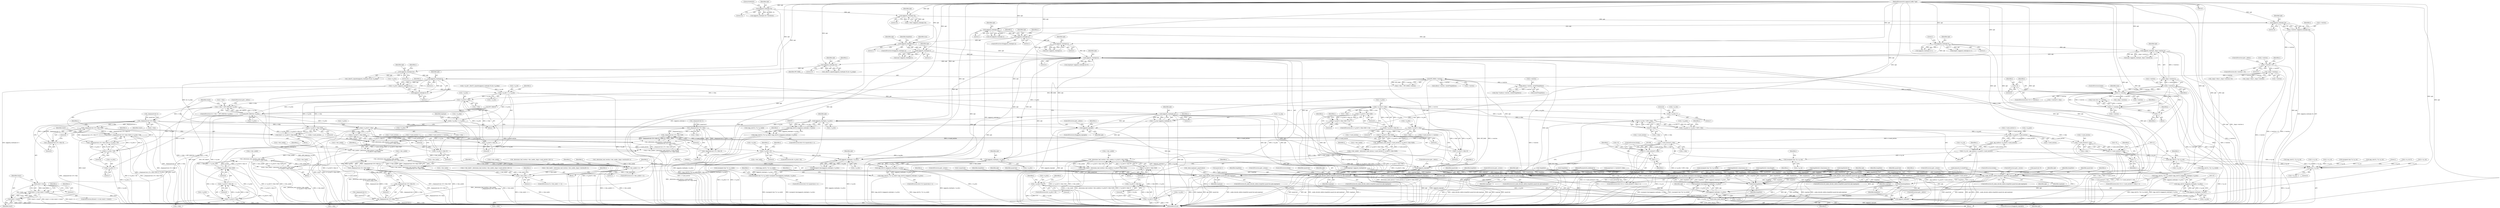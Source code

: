 digraph "0_Android_eeb4e45d5683f88488c083ecf142dc89bc3f0b47_8@API" {
"1000506" [label="(Call,oggpack_read(opb,4))"];
"1000494" [label="(Call,oggpack_read(opb,32))"];
"1000482" [label="(Call,oggpack_read(opb,32))"];
"1000472" [label="(Call,oggpack_read(opb,4))"];
"1000250" [label="(Call,oggpack_read(opb,1))"];
"1000229" [label="(Call,oggpack_read(opb,1))"];
"1000185" [label="(Call,oggpack_read(opb,24))"];
"1000160" [label="(Call,oggpack_read(opb,16))"];
"1000151" [label="(Call,oggpack_read(opb,24))"];
"1000129" [label="(MethodParameterIn,oggpack_buffer *opb)"];
"1000274" [label="(Call,oggpack_read(opb,5))"];
"1000267" [label="(Call,oggpack_read(opb,1))"];
"1000341" [label="(Call,oggpack_read(opb,5))"];
"1000381" [label="(Call,oggpack_read(opb,5))"];
"1000420" [label="(Call,oggpack_read(opb,_ilog(s->entries-i)))"];
"1000422" [label="(Call,_ilog(s->entries-i))"];
"1000423" [label="(Call,s->entries-i)"];
"1000411" [label="(Call,i<s->entries)"];
"1000441" [label="(Call,i<s->entries)"];
"1000449" [label="(Call,i++)"];
"1000408" [label="(Call,i=0)"];
"1000396" [label="(Call,calloc(s->entries, sizeof(*lengthlist)))"];
"1000220" [label="(Call,INT_MAX/s->entries)"];
"1000209" [label="(Call,_ilog(s->entries))"];
"1000189" [label="(Call,s->entries<=0)"];
"1000181" [label="(Call,s->entries=oggpack_read(opb,24))"];
"1000501" [label="(Call,s->q_bits=oggpack_read(opb,4)+1)"];
"1000517" [label="(Call,s->q_del>>=s->q_bits)"];
"1000524" [label="(Call,s->q_delp+=s->q_bits)"];
"1000592" [label="(Call,s->q_bits*s->dim)"];
"1000590" [label="(Call,(s->q_bits*s->dim+8)/8)"];
"1000588" [label="(Call,total1=(s->q_bits*s->dim+8)/8)"];
"1000639" [label="(Call,total1<=4)"];
"1000638" [label="(Call,total1<=4 && total1<=total2)"];
"1000642" [label="(Call,total1<=total2)"];
"1000591" [label="(Call,s->q_bits*s->dim+8)"];
"1000602" [label="(Call,s->dim > (INT_MAX-8)/s->q_bits)"];
"1000620" [label="(Call,_ilog(quantvals-1)*s->dim)"];
"1000618" [label="(Call,(_ilog(quantvals-1)*s->dim+8)/8)"];
"1000615" [label="(Call,total2=(_ilog(quantvals-1)*s->dim+8)/8+(s->q_bits+7)/8)"];
"1000617" [label="(Call,(_ilog(quantvals-1)*s->dim+8)/8+(s->q_bits+7)/8)"];
"1000619" [label="(Call,_ilog(quantvals-1)*s->dim+8)"];
"1000704" [label="(Call,s->q_bits*s->dim)"];
"1000702" [label="(Call,(s->q_bits*s->dim+8)/8)"];
"1000698" [label="(Call,_determine_node_bytes(s->used_entries,\n                                           (s->q_bits*s->dim+8)/8))"];
"1000694" [label="(Call,s->dec_nodeb=_determine_node_bytes(s->used_entries,\n                                           (s->q_bits*s->dim+8)/8))"];
"1000717" [label="(Call,_determine_leaf_words(s->dec_nodeb,\n                                           (s->q_bits*s->dim+8)/8))"];
"1000713" [label="(Call,s->dec_leafw=_determine_leaf_words(s->dec_nodeb,\n                                           (s->q_bits*s->dim+8)/8))"];
"1001134" [label="(Call,s->dec_leafw == 1)"];
"1001128" [label="(Call,s->dec_nodeb==1)"];
"1000703" [label="(Call,s->q_bits*s->dim+8)"];
"1000723" [label="(Call,s->q_bits*s->dim)"];
"1000721" [label="(Call,(s->q_bits*s->dim+8)/8)"];
"1000722" [label="(Call,s->q_bits*s->dim+8)"];
"1000862" [label="(Call,_ilog(quantvals-1)*s->dim)"];
"1000860" [label="(Call,(_ilog(quantvals-1)*s->dim+8)/8)"];
"1000856" [label="(Call,_determine_node_bytes(s->used_entries,\n                                           (_ilog(quantvals-1)*s->dim+8)/8))"];
"1000852" [label="(Call,s->dec_nodeb=_determine_node_bytes(s->used_entries,\n                                           (_ilog(quantvals-1)*s->dim+8)/8))"];
"1000876" [label="(Call,_determine_leaf_words(s->dec_nodeb,\n                                           (_ilog(quantvals-1)*s->dim+8)/8))"];
"1000872" [label="(Call,s->dec_leafw=_determine_leaf_words(s->dec_nodeb,\n                                           (_ilog(quantvals-1)*s->dim+8)/8))"];
"1000861" [label="(Call,_ilog(quantvals-1)*s->dim+8)"];
"1000882" [label="(Call,_ilog(quantvals-1)*s->dim)"];
"1000880" [label="(Call,(_ilog(quantvals-1)*s->dim+8)/8)"];
"1000881" [label="(Call,_ilog(quantvals-1)*s->dim+8)"];
"1000606" [label="(Call,(INT_MAX-8)/s->q_bits)"];
"1000630" [label="(Call,(s->q_bits+7)/8)"];
"1000631" [label="(Call,s->q_bits+7)"];
"1000679" [label="(Call,oggpack_read(opb,s->q_bits))"];
"1000677" [label="(Call,(ogg_uint16_t)oggpack_read(opb,s->q_bits))"];
"1000669" [label="(Call,((ogg_uint16_t *)s->q_val)[i]=(ogg_uint16_t)oggpack_read(opb,s->q_bits))"];
"1000685" [label="(Call,oggpack_eop(opb))"];
"1000733" [label="(Call,_make_decode_table(s,lengthlist,quantvals,opb,maptype))"];
"1001157" [label="(Call,oggpack_eop(opb))"];
"1001160" [label="(Call,free(lengthlist))"];
"1001166" [label="(Call,vorbis_book_clear(s))"];
"1001168" [label="(Call,free(lengthlist))"];
"1000753" [label="(Call,s->q_bits<=8)"];
"1000790" [label="(Call,oggpack_read(opb,s->q_bits))"];
"1000788" [label="(Call,(unsigned char)oggpack_read(opb,s->q_bits))"];
"1000780" [label="(Call,((unsigned char *)s->q_val)[i]=(unsigned char)oggpack_read(opb,s->q_bits))"];
"1000836" [label="(Call,oggpack_eop(opb))"];
"1000893" [label="(Call,_make_decode_table(s,lengthlist,quantvals,opb,maptype))"];
"1000830" [label="(Call,oggpack_read(opb,s->q_bits))"];
"1000828" [label="(Call,(ogg_uint16_t)oggpack_read(opb,s->q_bits))"];
"1000820" [label="(Call,((ogg_uint16_t *)s->q_val)[i]=(ogg_uint16_t)oggpack_read(opb,s->q_bits))"];
"1000915" [label="(Call,s->q_bits*s->dim)"];
"1000913" [label="(Call,(s->q_bits*s->dim+8)/8)"];
"1000912" [label="(Call,(s->q_bits*s->dim+8)/8 <=4)"];
"1000914" [label="(Call,s->q_bits*s->dim+8)"];
"1000941" [label="(Call,s->q_bits*s->dim)"];
"1000939" [label="(Call,(s->q_bits*s->dim+8)/8)"];
"1000935" [label="(Call,_determine_node_bytes(s->used_entries,(s->q_bits*s->dim+8)/8))"];
"1000931" [label="(Call,s->dec_nodeb=_determine_node_bytes(s->used_entries,(s->q_bits*s->dim+8)/8))"];
"1000954" [label="(Call,_determine_leaf_words(s->dec_nodeb,(s->q_bits*s->dim+8)/8))"];
"1000950" [label="(Call,s->dec_leafw=_determine_leaf_words(s->dec_nodeb,(s->q_bits*s->dim+8)/8))"];
"1000940" [label="(Call,s->q_bits*s->dim+8)"];
"1000960" [label="(Call,s->q_bits*s->dim)"];
"1000958" [label="(Call,(s->q_bits*s->dim+8)/8)"];
"1000959" [label="(Call,s->q_bits*s->dim+8)"];
"1001032" [label="(Call,(s->q_bits+7)/8*s->dim)"];
"1001028" [label="(Call,s->q_pack=(s->q_bits+7)/8*s->dim)"];
"1001048" [label="(Call,s->q_pack*s->used_entries)"];
"1001047" [label="(Call,_ogg_malloc(s->q_pack*s->used_entries))"];
"1001043" [label="(Call,s->q_val=_ogg_malloc(s->q_pack*s->used_entries))"];
"1001079" [label="(Call,(unsigned char *)(s->q_val))"];
"1001170" [label="(Call,free(s->q_val))"];
"1001111" [label="(Call,(ogg_uint16_t *)(s->q_val))"];
"1001068" [label="(Call,s->used_entries*s->dim)"];
"1001066" [label="(Call,i<s->used_entries*s->dim)"];
"1001075" [label="(Call,i++)"];
"1001100" [label="(Call,s->used_entries*s->dim)"];
"1001098" [label="(Call,i<s->used_entries*s->dim)"];
"1001107" [label="(Call,i++)"];
"1001033" [label="(Call,s->q_bits+7)"];
"1001038" [label="(Call,8*s->dim)"];
"1001056" [label="(Call,s->q_bits<=8)"];
"1001087" [label="(Call,oggpack_read(opb,s->q_bits))"];
"1001085" [label="(Call,(unsigned char)oggpack_read(opb,s->q_bits))"];
"1001077" [label="(Call,((unsigned char *)(s->q_val))[i]=(unsigned char)oggpack_read(opb,s->q_bits))"];
"1001119" [label="(Call,oggpack_read(opb,s->q_bits))"];
"1001117" [label="(Call,(ogg_uint16_t)oggpack_read(opb,s->q_bits))"];
"1001109" [label="(Call,((ogg_uint16_t *)(s->q_val))[i]=(ogg_uint16_t)oggpack_read(opb,s->q_bits))"];
"1000505" [label="(Call,oggpack_read(opb,4)+1)"];
"1000514" [label="(Call,oggpack_read(opb,1))"];
"1000510" [label="(Call,s->q_seq=oggpack_read(opb,1))"];
"1000573" [label="(Call,_make_decode_table(s,lengthlist,quantvals,opb,maptype))"];
"1000970" [label="(Call,_make_decode_table(s,lengthlist,quantvals,opb,maptype))"];
"1001021" [label="(Call,_make_decode_table(s,lengthlist,quantvals,opb,maptype))"];
"1000761" [label="(Identifier,s)"];
"1001029" [label="(Call,s->q_pack)"];
"1000189" [label="(Call,s->entries<=0)"];
"1000723" [label="(Call,s->q_bits*s->dim)"];
"1001159" [label="(ControlStructure,goto _eofout;)"];
"1001020" [label="(ControlStructure,if(_make_decode_table(s,lengthlist,quantvals,opb,maptype)))"];
"1001124" [label="(ControlStructure,break;)"];
"1000449" [label="(Call,i++)"];
"1001048" [label="(Call,s->q_pack*s->used_entries)"];
"1000230" [label="(Identifier,opb)"];
"1000838" [label="(ControlStructure,goto _eofout;)"];
"1000495" [label="(Identifier,opb)"];
"1001089" [label="(Call,s->q_bits)"];
"1000819" [label="(Identifier,i)"];
"1000635" [label="(Literal,7)"];
"1001120" [label="(Identifier,opb)"];
"1000505" [label="(Call,oggpack_read(opb,4)+1)"];
"1000852" [label="(Call,s->dec_nodeb=_determine_node_bytes(s->used_entries,\n                                           (_ilog(quantvals-1)*s->dim+8)/8))"];
"1000161" [label="(Identifier,opb)"];
"1000912" [label="(Call,(s->q_bits*s->dim+8)/8 <=4)"];
"1001027" [label="(ControlStructure,goto _errout;)"];
"1000894" [label="(Identifier,s)"];
"1001002" [label="(Call,s->dec_leafw=_determine_leaf_words(s->dec_nodeb,_ilog(s->used_entries-1)/8+1))"];
"1001169" [label="(Identifier,lengthlist)"];
"1000791" [label="(Identifier,opb)"];
"1000154" [label="(Literal,0x564342)"];
"1000712" [label="(Literal,8)"];
"1000806" [label="(Call,!s->q_val)"];
"1001047" [label="(Call,_ogg_malloc(s->q_pack*s->used_entries))"];
"1000615" [label="(Call,total2=(_ilog(quantvals-1)*s->dim+8)/8+(s->q_bits+7)/8)"];
"1001094" [label="(ControlStructure,for(i=0;i<s->used_entries*s->dim;i++))"];
"1000900" [label="(ControlStructure,break;)"];
"1000625" [label="(Call,s->dim)"];
"1000751" [label="(Block,)"];
"1000968" [label="(Literal,8)"];
"1000266" [label="(ControlStructure,if(oggpack_read(opb,1)))"];
"1000883" [label="(Call,_ilog(quantvals-1))"];
"1001163" [label="(Literal,0)"];
"1000256" [label="(Identifier,i)"];
"1001069" [label="(Call,s->used_entries)"];
"1001100" [label="(Call,s->used_entries*s->dim)"];
"1000636" [label="(Literal,8)"];
"1001147" [label="(Identifier,s)"];
"1000246" [label="(Call,!lengthlist)"];
"1000238" [label="(Call,calloc(s->entries, sizeof(*lengthlist)))"];
"1000607" [label="(Call,INT_MAX-8)"];
"1000940" [label="(Call,s->q_bits*s->dim+8)"];
"1001153" [label="(Identifier,s)"];
"1001044" [label="(Call,s->q_val)"];
"1000972" [label="(Identifier,lengthlist)"];
"1000881" [label="(Call,_ilog(quantvals-1)*s->dim+8)"];
"1000733" [label="(Call,_make_decode_table(s,lengthlist,quantvals,opb,maptype))"];
"1001068" [label="(Call,s->used_entries*s->dim)"];
"1000613" [label="(ControlStructure,goto _eofout;)"];
"1000731" [label="(Literal,8)"];
"1000521" [label="(Call,s->q_bits)"];
"1000268" [label="(Identifier,opb)"];
"1000644" [label="(Identifier,total2)"];
"1000580" [label="(ControlStructure,break;)"];
"1000835" [label="(ControlStructure,if(oggpack_eop(opb)))"];
"1000579" [label="(ControlStructure,goto _errout;)"];
"1001128" [label="(Call,s->dec_nodeb==1)"];
"1000743" [label="(Identifier,s)"];
"1001063" [label="(Call,i=0)"];
"1000396" [label="(Call,calloc(s->entries, sizeof(*lengthlist)))"];
"1000193" [label="(Literal,0)"];
"1000511" [label="(Call,s->q_seq)"];
"1000186" [label="(Identifier,opb)"];
"1000408" [label="(Call,i=0)"];
"1000916" [label="(Call,s->q_bits)"];
"1000970" [label="(Call,_make_decode_table(s,lengthlist,quantvals,opb,maptype))"];
"1000779" [label="(Identifier,i)"];
"1000704" [label="(Call,s->q_bits*s->dim)"];
"1000922" [label="(Literal,8)"];
"1000210" [label="(Call,s->entries)"];
"1000670" [label="(Call,((ogg_uint16_t *)s->q_val)[i])"];
"1001160" [label="(Call,free(lengthlist))"];
"1000955" [label="(Call,s->dec_nodeb)"];
"1000442" [label="(Identifier,i)"];
"1000203" [label="(Call,_ilog(s->dim)+_ilog(s->entries)>24)"];
"1001064" [label="(Identifier,i)"];
"1001133" [label="(ControlStructure,if (s->dec_leafw == 1))"];
"1001098" [label="(Call,i<s->used_entries*s->dim)"];
"1001161" [label="(Identifier,lengthlist)"];
"1001028" [label="(Call,s->q_pack=(s->q_bits+7)/8*s->dim)"];
"1001096" [label="(Identifier,i)"];
"1000641" [label="(Literal,4)"];
"1000648" [label="(Identifier,s)"];
"1000220" [label="(Call,INT_MAX/s->entries)"];
"1000410" [label="(Literal,0)"];
"1000978" [label="(Block,)"];
"1000525" [label="(Call,s->q_delp)"];
"1000194" [label="(ControlStructure,goto _eofout;)"];
"1000512" [label="(Identifier,s)"];
"1000427" [label="(Identifier,i)"];
"1000754" [label="(Call,s->q_bits)"];
"1000891" [label="(Literal,8)"];
"1000857" [label="(Call,s->used_entries)"];
"1001032" [label="(Call,(s->q_bits+7)/8*s->dim)"];
"1000919" [label="(Call,s->dim)"];
"1000924" [label="(Literal,4)"];
"1000472" [label="(Call,oggpack_read(opb,4))"];
"1000404" [label="(Call,!lengthlist)"];
"1000976" [label="(ControlStructure,goto _errout;)"];
"1000473" [label="(Identifier,opb)"];
"1000412" [label="(Identifier,i)"];
"1001021" [label="(Call,_make_decode_table(s,lengthlist,quantvals,opb,maptype))"];
"1001045" [label="(Identifier,s)"];
"1000711" [label="(Literal,8)"];
"1000890" [label="(Literal,8)"];
"1000482" [label="(Call,oggpack_read(opb,32))"];
"1000382" [label="(Identifier,opb)"];
"1000913" [label="(Call,(s->q_bits*s->dim+8)/8)"];
"1000699" [label="(Call,s->used_entries)"];
"1000715" [label="(Identifier,s)"];
"1000753" [label="(Call,s->q_bits<=8)"];
"1000822" [label="(Call,(ogg_uint16_t *)s->q_val)"];
"1001095" [label="(Call,i=0)"];
"1001101" [label="(Call,s->used_entries)"];
"1000590" [label="(Call,(s->q_bits*s->dim+8)/8)"];
"1000551" [label="(Call,s->dec_leafw=_determine_leaf_words(s->dec_nodeb,_ilog(s->entries)/8+1))"];
"1000898" [label="(Identifier,maptype)"];
"1000896" [label="(Identifier,quantvals)"];
"1001022" [label="(Identifier,s)"];
"1000528" [label="(Call,s->q_bits)"];
"1000573" [label="(Call,_make_decode_table(s,lengthlist,quantvals,opb,maptype))"];
"1000694" [label="(Call,s->dec_nodeb=_determine_node_bytes(s->used_entries,\n                                           (s->q_bits*s->dim+8)/8))"];
"1000137" [label="(Call,quantvals=0)"];
"1000383" [label="(Literal,5)"];
"1001034" [label="(Call,s->q_bits)"];
"1000577" [label="(Identifier,opb)"];
"1000734" [label="(Identifier,s)"];
"1000752" [label="(ControlStructure,if(s->q_bits<=8))"];
"1001072" [label="(Call,s->dim)"];
"1001107" [label="(Call,i++)"];
"1000948" [label="(Literal,8)"];
"1000771" [label="(ControlStructure,for(i=0;i<quantvals;i++))"];
"1000702" [label="(Call,(s->q_bits*s->dim+8)/8)"];
"1000314" [label="(Identifier,lengthlist)"];
"1000153" [label="(Literal,24)"];
"1000632" [label="(Call,s->q_bits)"];
"1001038" [label="(Call,8*s->dim)"];
"1001039" [label="(Literal,8)"];
"1000418" [label="(Call,num=oggpack_read(opb,_ilog(s->entries-i)))"];
"1000954" [label="(Call,_determine_leaf_words(s->dec_nodeb,(s->q_bits*s->dim+8)/8))"];
"1000502" [label="(Call,s->q_bits)"];
"1000757" [label="(Literal,8)"];
"1001062" [label="(ControlStructure,for(i=0;i<s->used_entries*s->dim;i++))"];
"1000413" [label="(Call,s->entries)"];
"1000640" [label="(Identifier,total1)"];
"1000603" [label="(Call,s->dim)"];
"1000766" [label="(Call,!s->q_val)"];
"1000961" [label="(Call,s->q_bits)"];
"1000677" [label="(Call,(ogg_uint16_t)oggpack_read(opb,s->q_bits))"];
"1001108" [label="(Identifier,i)"];
"1000637" [label="(ControlStructure,if(total1<=4 && total1<=total2))"];
"1001040" [label="(Call,s->dim)"];
"1000483" [label="(Identifier,opb)"];
"1000575" [label="(Identifier,lengthlist)"];
"1000227" [label="(Call,(int)oggpack_read(opb,1))"];
"1000493" [label="(Call,_float32_unpack(oggpack_read(opb,32),&s->q_delp))"];
"1000231" [label="(Literal,1)"];
"1000222" [label="(Call,s->entries)"];
"1001119" [label="(Call,oggpack_read(opb,s->q_bits))"];
"1000964" [label="(Call,s->dim)"];
"1001132" [label="(Literal,1)"];
"1000897" [label="(Identifier,opb)"];
"1000209" [label="(Call,_ilog(s->entries))"];
"1000593" [label="(Call,s->q_bits)"];
"1000160" [label="(Call,oggpack_read(opb,16))"];
"1000143" [label="(Call,memset(s,0,sizeof(*s)))"];
"1001127" [label="(ControlStructure,if (s->dec_nodeb==1))"];
"1000446" [label="(Block,)"];
"1000932" [label="(Call,s->dec_nodeb)"];
"1000385" [label="(Call,s->used_entries=s->entries)"];
"1000967" [label="(Literal,8)"];
"1000856" [label="(Call,_determine_node_bytes(s->used_entries,\n                                           (_ilog(quantvals-1)*s->dim+8)/8))"];
"1000439" [label="(Identifier,j)"];
"1000950" [label="(Call,s->dec_leafw=_determine_leaf_words(s->dec_nodeb,(s->q_bits*s->dim+8)/8))"];
"1001116" [label="(Identifier,i)"];
"1000221" [label="(Identifier,INT_MAX)"];
"1000616" [label="(Identifier,total2)"];
"1000722" [label="(Call,s->q_bits*s->dim+8)"];
"1000877" [label="(Call,s->dec_nodeb)"];
"1001066" [label="(Call,i<s->used_entries*s->dim)"];
"1000380" [label="(Call,oggpack_read(opb,5)+1)"];
"1001025" [label="(Identifier,opb)"];
"1000578" [label="(Identifier,maptype)"];
"1000133" [label="(Call,*lengthlist=NULL)"];
"1001136" [label="(Identifier,s)"];
"1000129" [label="(MethodParameterIn,oggpack_buffer *opb)"];
"1000190" [label="(Call,s->entries)"];
"1000342" [label="(Identifier,opb)"];
"1000830" [label="(Call,oggpack_read(opb,s->q_bits))"];
"1001033" [label="(Call,s->q_bits+7)"];
"1001109" [label="(Call,((ogg_uint16_t *)(s->q_val))[i]=(ogg_uint16_t)oggpack_read(opb,s->q_bits))"];
"1000510" [label="(Call,s->q_seq=oggpack_read(opb,1))"];
"1000198" [label="(Identifier,s)"];
"1000501" [label="(Call,s->q_bits=oggpack_read(opb,4)+1)"];
"1001076" [label="(Identifier,i)"];
"1000820" [label="(Call,((ogg_uint16_t *)s->q_val)[i]=(ogg_uint16_t)oggpack_read(opb,s->q_bits))"];
"1001037" [label="(Literal,7)"];
"1000837" [label="(Identifier,opb)"];
"1000283" [label="(Call,lengthlist[i]=(char)(num+1))"];
"1000638" [label="(Call,total1<=4 && total1<=total2)"];
"1000655" [label="(Call,!s->q_val)"];
"1000267" [label="(Call,oggpack_read(opb,1))"];
"1001087" [label="(Call,oggpack_read(opb,s->q_bits))"];
"1001156" [label="(ControlStructure,if(oggpack_eop(opb)))"];
"1000604" [label="(Identifier,s)"];
"1000668" [label="(Identifier,i)"];
"1000880" [label="(Call,(_ilog(quantvals-1)*s->dim+8)/8)"];
"1000738" [label="(Identifier,maptype)"];
"1001055" [label="(ControlStructure,if(s->q_bits<=8))"];
"1000441" [label="(Call,i<s->entries)"];
"1000679" [label="(Call,oggpack_read(opb,s->q_bits))"];
"1000936" [label="(Call,s->used_entries)"];
"1000524" [label="(Call,s->q_delp+=s->q_bits)"];
"1000378" [label="(Call,length=oggpack_read(opb,5)+1)"];
"1000596" [label="(Call,s->dim)"];
"1000181" [label="(Call,s->entries=oggpack_read(opb,24))"];
"1000981" [label="(Identifier,s)"];
"1000782" [label="(Call,(unsigned char *)s->q_val)"];
"1000572" [label="(ControlStructure,if(_make_decode_table(s,lengthlist,quantvals,opb,maptype)))"];
"1000870" [label="(Literal,8)"];
"1000229" [label="(Call,oggpack_read(opb,1))"];
"1000740" [label="(ControlStructure,goto _errout;)"];
"1001085" [label="(Call,(unsigned char)oggpack_read(opb,s->q_bits))"];
"1000960" [label="(Call,s->q_bits*s->dim)"];
"1000249" [label="(ControlStructure,if(oggpack_read(opb,1)))"];
"1001079" [label="(Call,(unsigned char *)(s->q_val))"];
"1000939" [label="(Call,(s->q_bits*s->dim+8)/8)"];
"1000519" [label="(Identifier,s)"];
"1000681" [label="(Call,s->q_bits)"];
"1000469" [label="(Call,(maptype=oggpack_read(opb,4))>0)"];
"1000873" [label="(Call,s->dec_leafw)"];
"1000451" [label="(Call,lengthlist[i]=(char)length)"];
"1001111" [label="(Call,(ogg_uint16_t *)(s->q_val))"];
"1000884" [label="(Call,quantvals-1)"];
"1000680" [label="(Identifier,opb)"];
"1000514" [label="(Call,oggpack_read(opb,1))"];
"1000191" [label="(Identifier,s)"];
"1000555" [label="(Call,_determine_leaf_words(s->dec_nodeb,_ilog(s->entries)/8+1))"];
"1000487" [label="(Identifier,s)"];
"1000952" [label="(Identifier,s)"];
"1000187" [label="(Literal,24)"];
"1000684" [label="(ControlStructure,if(oggpack_eop(opb)))"];
"1000691" [label="(Identifier,s)"];
"1000470" [label="(Call,maptype=oggpack_read(opb,4))"];
"1001023" [label="(Identifier,lengthlist)"];
"1000895" [label="(Identifier,lengthlist)"];
"1000928" [label="(Identifier,s)"];
"1000713" [label="(Call,s->dec_leafw=_determine_leaf_words(s->dec_nodeb,\n                                           (s->q_bits*s->dim+8)/8))"];
"1000945" [label="(Call,s->dim)"];
"1000532" [label="(Identifier,maptype)"];
"1000586" [label="(Block,)"];
"1000792" [label="(Call,s->q_bits)"];
"1000959" [label="(Call,s->q_bits*s->dim+8)"];
"1000601" [label="(ControlStructure,if (s->dim > (INT_MAX-8)/s->q_bits))"];
"1001110" [label="(Call,((ogg_uint16_t *)(s->q_val))[i])"];
"1000688" [label="(ControlStructure,goto _eofout;)"];
"1000923" [label="(Literal,8)"];
"1001056" [label="(Call,s->q_bits<=8)"];
"1000517" [label="(Call,s->q_del>>=s->q_bits)"];
"1000703" [label="(Call,s->q_bits*s->dim+8)"];
"1000591" [label="(Call,s->q_bits*s->dim+8)"];
"1001141" [label="(Identifier,s)"];
"1000620" [label="(Call,_ilog(quantvals-1)*s->dim)"];
"1000204" [label="(Call,_ilog(s->dim)+_ilog(s->entries))"];
"1000182" [label="(Call,s->entries)"];
"1000780" [label="(Call,((unsigned char *)s->q_val)[i]=(unsigned char)oggpack_read(opb,s->q_bits))"];
"1000275" [label="(Identifier,opb)"];
"1000915" [label="(Call,s->q_bits*s->dim)"];
"1000874" [label="(Identifier,s)"];
"1000788" [label="(Call,(unsigned char)oggpack_read(opb,s->q_bits))"];
"1000708" [label="(Call,s->dim)"];
"1000639" [label="(Call,total1<=4)"];
"1001104" [label="(Call,s->dim)"];
"1001026" [label="(Identifier,maptype)"];
"1000450" [label="(Identifier,i)"];
"1000499" [label="(Identifier,s)"];
"1000951" [label="(Call,s->dec_leafw)"];
"1000633" [label="(Identifier,s)"];
"1000617" [label="(Call,(_ilog(quantvals-1)*s->dim+8)/8+(s->q_bits+7)/8)"];
"1000642" [label="(Call,total1<=total2)"];
"1000730" [label="(Literal,8)"];
"1000671" [label="(Call,(ogg_uint16_t *)s->q_val)"];
"1001121" [label="(Call,s->q_bits)"];
"1000669" [label="(Call,((ogg_uint16_t *)s->q_val)[i]=(ogg_uint16_t)oggpack_read(opb,s->q_bits))"];
"1000867" [label="(Call,s->dim)"];
"1001166" [label="(Call,vorbis_book_clear(s))"];
"1000695" [label="(Call,s->dec_nodeb)"];
"1000664" [label="(Call,i<quantvals)"];
"1001024" [label="(Identifier,quantvals)"];
"1000507" [label="(Identifier,opb)"];
"1000443" [label="(Call,s->entries)"];
"1001088" [label="(Identifier,opb)"];
"1000599" [label="(Literal,8)"];
"1001176" [label="(Literal,1)"];
"1000588" [label="(Call,total1=(s->q_bits*s->dim+8)/8)"];
"1000276" [label="(Literal,5)"];
"1000629" [label="(Literal,8)"];
"1000156" [label="(Call,s->dim=oggpack_read(opb,16))"];
"1000419" [label="(Identifier,num)"];
"1001134" [label="(Call,s->dec_leafw == 1)"];
"1000272" [label="(Call,num=oggpack_read(opb,5))"];
"1001075" [label="(Call,i++)"];
"1001060" [label="(Literal,8)"];
"1000942" [label="(Call,s->q_bits)"];
"1000576" [label="(Identifier,quantvals)"];
"1000252" [label="(Literal,1)"];
"1000832" [label="(Call,s->q_bits)"];
"1000717" [label="(Call,_determine_leaf_words(s->dec_nodeb,\n                                           (s->q_bits*s->dim+8)/8))"];
"1000423" [label="(Call,s->entries-i)"];
"1000397" [label="(Call,s->entries)"];
"1000935" [label="(Call,_determine_node_bytes(s->used_entries,(s->q_bits*s->dim+8)/8))"];
"1000643" [label="(Identifier,total1)"];
"1000860" [label="(Call,(_ilog(quantvals-1)*s->dim+8)/8)"];
"1001177" [label="(MethodReturn,int)"];
"1000343" [label="(Literal,5)"];
"1000476" [label="(Block,)"];
"1001052" [label="(Call,s->used_entries)"];
"1000465" [label="(ControlStructure,break;)"];
"1000931" [label="(Call,s->dec_nodeb=_determine_node_bytes(s->used_entries,(s->q_bits*s->dim+8)/8))"];
"1001167" [label="(Identifier,s)"];
"1000545" [label="(Call,_ilog(s->entries))"];
"1000714" [label="(Call,s->dec_leafw)"];
"1000925" [label="(Block,)"];
"1000949" [label="(Literal,8)"];
"1000424" [label="(Call,s->entries)"];
"1001168" [label="(Call,free(lengthlist))"];
"1000152" [label="(Identifier,opb)"];
"1000621" [label="(Call,_ilog(quantvals-1))"];
"1000735" [label="(Identifier,lengthlist)"];
"1000269" [label="(Literal,1)"];
"1000610" [label="(Call,s->q_bits)"];
"1000339" [label="(Call,num=oggpack_read(opb,5))"];
"1000592" [label="(Call,s->q_bits*s->dim)"];
"1000273" [label="(Identifier,num)"];
"1000745" [label="(Call,s->q_val=0)"];
"1000341" [label="(Call,oggpack_read(opb,5))"];
"1000381" [label="(Call,oggpack_read(opb,5))"];
"1000384" [label="(Literal,1)"];
"1000811" [label="(ControlStructure,for(i=0;i<quantvals;i++))"];
"1001058" [label="(Identifier,s)"];
"1000508" [label="(Literal,4)"];
"1000250" [label="(Call,oggpack_read(opb,1))"];
"1001172" [label="(Identifier,s)"];
"1000484" [label="(Literal,32)"];
"1001157" [label="(Call,oggpack_eop(opb))"];
"1000409" [label="(Identifier,i)"];
"1000737" [label="(Identifier,opb)"];
"1000494" [label="(Call,oggpack_read(opb,32))"];
"1000274" [label="(Call,oggpack_read(opb,5))"];
"1001158" [label="(Identifier,opb)"];
"1000515" [label="(Identifier,opb)"];
"1000509" [label="(Literal,1)"];
"1001057" [label="(Call,s->q_bits)"];
"1000526" [label="(Identifier,s)"];
"1000506" [label="(Call,oggpack_read(opb,4))"];
"1000686" [label="(Identifier,opb)"];
"1000836" [label="(Call,oggpack_eop(opb))"];
"1000628" [label="(Literal,8)"];
"1001129" [label="(Call,s->dec_nodeb)"];
"1000958" [label="(Call,(s->q_bits*s->dim+8)/8)"];
"1001170" [label="(Call,free(s->q_val))"];
"1000131" [label="(Block,)"];
"1001113" [label="(Call,s->q_val)"];
"1000899" [label="(ControlStructure,goto _errout;)"];
"1001043" [label="(Call,s->q_val=_ogg_malloc(s->q_pack*s->used_entries))"];
"1000162" [label="(Literal,16)"];
"1000871" [label="(Literal,8)"];
"1000188" [label="(ControlStructure,if(s->entries<=0))"];
"1000882" [label="(Call,_ilog(quantvals-1)*s->dim)"];
"1000887" [label="(Call,s->dim)"];
"1000736" [label="(Identifier,quantvals)"];
"1000437" [label="(Call,j<num && i<s->entries)"];
"1000893" [label="(Call,_make_decode_table(s,lengthlist,quantvals,opb,maptype))"];
"1000705" [label="(Call,s->q_bits)"];
"1001138" [label="(Literal,1)"];
"1000911" [label="(ControlStructure,if( (s->q_bits*s->dim+8)/8 <=4))"];
"1000645" [label="(Block,)"];
"1000902" [label="(Call,quantvals=s->entries*s->dim)"];
"1001077" [label="(Call,((unsigned char *)(s->q_val))[i]=(unsigned char)oggpack_read(opb,s->q_bits))"];
"1000421" [label="(Identifier,opb)"];
"1000630" [label="(Call,(s->q_bits+7)/8)"];
"1001067" [label="(Identifier,i)"];
"1000914" [label="(Call,s->q_bits*s->dim+8)"];
"1000319" [label="(Call,s->used_entries=s->entries)"];
"1000422" [label="(Call,_ilog(s->entries-i))"];
"1000150" [label="(Call,oggpack_read(opb,24)!=0x564342)"];
"1000831" [label="(Identifier,opb)"];
"1000216" [label="(Call,s->dim > INT_MAX/s->entries)"];
"1000904" [label="(Call,s->entries*s->dim)"];
"1000481" [label="(Call,_float32_unpack(oggpack_read(opb,32),&s->q_minp))"];
"1000618" [label="(Call,(_ilog(quantvals-1)*s->dim+8)/8)"];
"1000863" [label="(Call,_ilog(quantvals-1))"];
"1000799" [label="(Identifier,s)"];
"1000589" [label="(Identifier,total1)"];
"1000474" [label="(Literal,4)"];
"1000292" [label="(Call,s->used_entries++)"];
"1001030" [label="(Identifier,s)"];
"1000130" [label="(MethodParameterIn,codebook *s)"];
"1001081" [label="(Call,s->q_val)"];
"1000312" [label="(Call,lengthlist[i]=0)"];
"1000685" [label="(Call,oggpack_eop(opb))"];
"1000969" [label="(ControlStructure,if(_make_decode_table(s,lengthlist,quantvals,opb,maptype)))"];
"1000151" [label="(Call,oggpack_read(opb,24))"];
"1000631" [label="(Call,s->q_bits+7)"];
"1000974" [label="(Identifier,opb)"];
"1000407" [label="(ControlStructure,for(i=0;i<s->entries;))"];
"1000516" [label="(Literal,1)"];
"1000411" [label="(Call,i<s->entries)"];
"1000724" [label="(Call,s->q_bits)"];
"1000876" [label="(Call,_determine_leaf_words(s->dec_nodeb,\n                                           (_ilog(quantvals-1)*s->dim+8)/8))"];
"1001049" [label="(Call,s->q_pack)"];
"1000489" [label="(Call,s->q_del=_float32_unpack(oggpack_read(opb,32),&s->q_delp))"];
"1000400" [label="(Call,sizeof(*lengthlist))"];
"1000721" [label="(Call,(s->q_bits*s->dim+8)/8)"];
"1001171" [label="(Call,s->q_val)"];
"1000718" [label="(Call,s->dec_nodeb)"];
"1000872" [label="(Call,s->dec_leafw=_determine_leaf_words(s->dec_nodeb,\n                                           (_ilog(quantvals-1)*s->dim+8)/8))"];
"1000660" [label="(ControlStructure,for(i=0;i<quantvals;i++))"];
"1000185" [label="(Call,oggpack_read(opb,24))"];
"1000862" [label="(Call,_ilog(quantvals-1)*s->dim)"];
"1000574" [label="(Identifier,s)"];
"1000584" [label="(Call,_book_maptype1_quantvals(s))"];
"1001099" [label="(Identifier,i)"];
"1000619" [label="(Call,_ilog(quantvals-1)*s->dim+8)"];
"1000420" [label="(Call,oggpack_read(opb,_ilog(s->entries-i)))"];
"1001078" [label="(Call,((unsigned char *)(s->q_val))[i])"];
"1001013" [label="(Call,s->used_entries-1)"];
"1000496" [label="(Literal,32)"];
"1000853" [label="(Call,s->dec_nodeb)"];
"1000781" [label="(Call,((unsigned char *)s->q_val)[i])"];
"1000828" [label="(Call,(ogg_uint16_t)oggpack_read(opb,s->q_bits))"];
"1000973" [label="(Identifier,quantvals)"];
"1000394" [label="(Call,(char *)calloc(s->entries, sizeof(*lengthlist)))"];
"1000727" [label="(Call,s->dim)"];
"1000600" [label="(Literal,8)"];
"1001135" [label="(Call,s->dec_leafw)"];
"1000602" [label="(Call,s->dim > (INT_MAX-8)/s->q_bits)"];
"1000251" [label="(Identifier,opb)"];
"1001084" [label="(Identifier,i)"];
"1001117" [label="(Call,(ogg_uint16_t)oggpack_read(opb,s->q_bits))"];
"1000975" [label="(Identifier,maptype)"];
"1001006" [label="(Call,_determine_leaf_words(s->dec_nodeb,_ilog(s->used_entries-1)/8+1))"];
"1000790" [label="(Call,oggpack_read(opb,s->q_bits))"];
"1000821" [label="(Call,((ogg_uint16_t *)s->q_val)[i])"];
"1000350" [label="(Call,lengthlist[i]=(char)(num+1))"];
"1000698" [label="(Call,_determine_node_bytes(s->used_entries,\n                                           (s->q_bits*s->dim+8)/8))"];
"1000606" [label="(Call,(INT_MAX-8)/s->q_bits)"];
"1000941" [label="(Call,s->q_bits*s->dim)"];
"1000321" [label="(Identifier,s)"];
"1000732" [label="(ControlStructure,if(_make_decode_table(s,lengthlist,quantvals,opb,maptype)))"];
"1000518" [label="(Call,s->q_del)"];
"1000861" [label="(Call,_ilog(quantvals-1)*s->dim+8)"];
"1000841" [label="(Identifier,s)"];
"1000971" [label="(Identifier,s)"];
"1000755" [label="(Identifier,s)"];
"1000892" [label="(ControlStructure,if(_make_decode_table(s,lengthlist,quantvals,opb,maptype)))"];
"1000506" -> "1000505"  [label="AST: "];
"1000506" -> "1000508"  [label="CFG: "];
"1000507" -> "1000506"  [label="AST: "];
"1000508" -> "1000506"  [label="AST: "];
"1000509" -> "1000506"  [label="CFG: "];
"1000506" -> "1000501"  [label="DDG: opb"];
"1000506" -> "1000501"  [label="DDG: 4"];
"1000506" -> "1000505"  [label="DDG: opb"];
"1000506" -> "1000505"  [label="DDG: 4"];
"1000494" -> "1000506"  [label="DDG: opb"];
"1000129" -> "1000506"  [label="DDG: opb"];
"1000506" -> "1000514"  [label="DDG: opb"];
"1000494" -> "1000493"  [label="AST: "];
"1000494" -> "1000496"  [label="CFG: "];
"1000495" -> "1000494"  [label="AST: "];
"1000496" -> "1000494"  [label="AST: "];
"1000499" -> "1000494"  [label="CFG: "];
"1000494" -> "1000493"  [label="DDG: opb"];
"1000494" -> "1000493"  [label="DDG: 32"];
"1000482" -> "1000494"  [label="DDG: opb"];
"1000129" -> "1000494"  [label="DDG: opb"];
"1000482" -> "1000481"  [label="AST: "];
"1000482" -> "1000484"  [label="CFG: "];
"1000483" -> "1000482"  [label="AST: "];
"1000484" -> "1000482"  [label="AST: "];
"1000487" -> "1000482"  [label="CFG: "];
"1000482" -> "1000481"  [label="DDG: opb"];
"1000482" -> "1000481"  [label="DDG: 32"];
"1000472" -> "1000482"  [label="DDG: opb"];
"1000129" -> "1000482"  [label="DDG: opb"];
"1000472" -> "1000470"  [label="AST: "];
"1000472" -> "1000474"  [label="CFG: "];
"1000473" -> "1000472"  [label="AST: "];
"1000474" -> "1000472"  [label="AST: "];
"1000470" -> "1000472"  [label="CFG: "];
"1000472" -> "1001177"  [label="DDG: opb"];
"1000472" -> "1000469"  [label="DDG: opb"];
"1000472" -> "1000469"  [label="DDG: 4"];
"1000472" -> "1000470"  [label="DDG: opb"];
"1000472" -> "1000470"  [label="DDG: 4"];
"1000250" -> "1000472"  [label="DDG: opb"];
"1000274" -> "1000472"  [label="DDG: opb"];
"1000341" -> "1000472"  [label="DDG: opb"];
"1000381" -> "1000472"  [label="DDG: opb"];
"1000420" -> "1000472"  [label="DDG: opb"];
"1000267" -> "1000472"  [label="DDG: opb"];
"1000129" -> "1000472"  [label="DDG: opb"];
"1000472" -> "1000573"  [label="DDG: opb"];
"1000472" -> "1000679"  [label="DDG: opb"];
"1000472" -> "1000685"  [label="DDG: opb"];
"1000472" -> "1000790"  [label="DDG: opb"];
"1000472" -> "1000830"  [label="DDG: opb"];
"1000472" -> "1000836"  [label="DDG: opb"];
"1000472" -> "1000970"  [label="DDG: opb"];
"1000472" -> "1001021"  [label="DDG: opb"];
"1000250" -> "1000249"  [label="AST: "];
"1000250" -> "1000252"  [label="CFG: "];
"1000251" -> "1000250"  [label="AST: "];
"1000252" -> "1000250"  [label="AST: "];
"1000256" -> "1000250"  [label="CFG: "];
"1000321" -> "1000250"  [label="CFG: "];
"1000250" -> "1001177"  [label="DDG: oggpack_read(opb,1)"];
"1000229" -> "1000250"  [label="DDG: opb"];
"1000129" -> "1000250"  [label="DDG: opb"];
"1000250" -> "1000267"  [label="DDG: opb"];
"1000250" -> "1000341"  [label="DDG: opb"];
"1000229" -> "1000227"  [label="AST: "];
"1000229" -> "1000231"  [label="CFG: "];
"1000230" -> "1000229"  [label="AST: "];
"1000231" -> "1000229"  [label="AST: "];
"1000227" -> "1000229"  [label="CFG: "];
"1000229" -> "1001177"  [label="DDG: opb"];
"1000229" -> "1000227"  [label="DDG: opb"];
"1000229" -> "1000227"  [label="DDG: 1"];
"1000185" -> "1000229"  [label="DDG: opb"];
"1000129" -> "1000229"  [label="DDG: opb"];
"1000229" -> "1000381"  [label="DDG: opb"];
"1000185" -> "1000181"  [label="AST: "];
"1000185" -> "1000187"  [label="CFG: "];
"1000186" -> "1000185"  [label="AST: "];
"1000187" -> "1000185"  [label="AST: "];
"1000181" -> "1000185"  [label="CFG: "];
"1000185" -> "1001177"  [label="DDG: opb"];
"1000185" -> "1000181"  [label="DDG: opb"];
"1000185" -> "1000181"  [label="DDG: 24"];
"1000160" -> "1000185"  [label="DDG: opb"];
"1000129" -> "1000185"  [label="DDG: opb"];
"1000160" -> "1000156"  [label="AST: "];
"1000160" -> "1000162"  [label="CFG: "];
"1000161" -> "1000160"  [label="AST: "];
"1000162" -> "1000160"  [label="AST: "];
"1000156" -> "1000160"  [label="CFG: "];
"1000160" -> "1001177"  [label="DDG: opb"];
"1000160" -> "1000156"  [label="DDG: opb"];
"1000160" -> "1000156"  [label="DDG: 16"];
"1000151" -> "1000160"  [label="DDG: opb"];
"1000129" -> "1000160"  [label="DDG: opb"];
"1000151" -> "1000150"  [label="AST: "];
"1000151" -> "1000153"  [label="CFG: "];
"1000152" -> "1000151"  [label="AST: "];
"1000153" -> "1000151"  [label="AST: "];
"1000154" -> "1000151"  [label="CFG: "];
"1000151" -> "1001177"  [label="DDG: opb"];
"1000151" -> "1000150"  [label="DDG: opb"];
"1000151" -> "1000150"  [label="DDG: 24"];
"1000129" -> "1000151"  [label="DDG: opb"];
"1000129" -> "1000128"  [label="AST: "];
"1000129" -> "1001177"  [label="DDG: opb"];
"1000129" -> "1000267"  [label="DDG: opb"];
"1000129" -> "1000274"  [label="DDG: opb"];
"1000129" -> "1000341"  [label="DDG: opb"];
"1000129" -> "1000381"  [label="DDG: opb"];
"1000129" -> "1000420"  [label="DDG: opb"];
"1000129" -> "1000514"  [label="DDG: opb"];
"1000129" -> "1000573"  [label="DDG: opb"];
"1000129" -> "1000679"  [label="DDG: opb"];
"1000129" -> "1000685"  [label="DDG: opb"];
"1000129" -> "1000733"  [label="DDG: opb"];
"1000129" -> "1000790"  [label="DDG: opb"];
"1000129" -> "1000830"  [label="DDG: opb"];
"1000129" -> "1000836"  [label="DDG: opb"];
"1000129" -> "1000893"  [label="DDG: opb"];
"1000129" -> "1000970"  [label="DDG: opb"];
"1000129" -> "1001021"  [label="DDG: opb"];
"1000129" -> "1001087"  [label="DDG: opb"];
"1000129" -> "1001119"  [label="DDG: opb"];
"1000129" -> "1001157"  [label="DDG: opb"];
"1000274" -> "1000272"  [label="AST: "];
"1000274" -> "1000276"  [label="CFG: "];
"1000275" -> "1000274"  [label="AST: "];
"1000276" -> "1000274"  [label="AST: "];
"1000272" -> "1000274"  [label="CFG: "];
"1000274" -> "1001177"  [label="DDG: opb"];
"1000274" -> "1000267"  [label="DDG: opb"];
"1000274" -> "1000272"  [label="DDG: opb"];
"1000274" -> "1000272"  [label="DDG: 5"];
"1000267" -> "1000274"  [label="DDG: opb"];
"1000267" -> "1000266"  [label="AST: "];
"1000267" -> "1000269"  [label="CFG: "];
"1000268" -> "1000267"  [label="AST: "];
"1000269" -> "1000267"  [label="AST: "];
"1000273" -> "1000267"  [label="CFG: "];
"1000314" -> "1000267"  [label="CFG: "];
"1000267" -> "1001177"  [label="DDG: oggpack_read(opb,1)"];
"1000341" -> "1000339"  [label="AST: "];
"1000341" -> "1000343"  [label="CFG: "];
"1000342" -> "1000341"  [label="AST: "];
"1000343" -> "1000341"  [label="AST: "];
"1000339" -> "1000341"  [label="CFG: "];
"1000341" -> "1001177"  [label="DDG: opb"];
"1000341" -> "1000339"  [label="DDG: opb"];
"1000341" -> "1000339"  [label="DDG: 5"];
"1000381" -> "1000380"  [label="AST: "];
"1000381" -> "1000383"  [label="CFG: "];
"1000382" -> "1000381"  [label="AST: "];
"1000383" -> "1000381"  [label="AST: "];
"1000384" -> "1000381"  [label="CFG: "];
"1000381" -> "1001177"  [label="DDG: opb"];
"1000381" -> "1000378"  [label="DDG: opb"];
"1000381" -> "1000378"  [label="DDG: 5"];
"1000381" -> "1000380"  [label="DDG: opb"];
"1000381" -> "1000380"  [label="DDG: 5"];
"1000381" -> "1000420"  [label="DDG: opb"];
"1000420" -> "1000418"  [label="AST: "];
"1000420" -> "1000422"  [label="CFG: "];
"1000421" -> "1000420"  [label="AST: "];
"1000422" -> "1000420"  [label="AST: "];
"1000418" -> "1000420"  [label="CFG: "];
"1000420" -> "1001177"  [label="DDG: _ilog(s->entries-i)"];
"1000420" -> "1001177"  [label="DDG: opb"];
"1000420" -> "1000418"  [label="DDG: opb"];
"1000420" -> "1000418"  [label="DDG: _ilog(s->entries-i)"];
"1000422" -> "1000420"  [label="DDG: s->entries-i"];
"1000422" -> "1000423"  [label="CFG: "];
"1000423" -> "1000422"  [label="AST: "];
"1000422" -> "1001177"  [label="DDG: s->entries-i"];
"1000423" -> "1000422"  [label="DDG: s->entries"];
"1000423" -> "1000422"  [label="DDG: i"];
"1000423" -> "1000427"  [label="CFG: "];
"1000424" -> "1000423"  [label="AST: "];
"1000427" -> "1000423"  [label="AST: "];
"1000423" -> "1001177"  [label="DDG: i"];
"1000423" -> "1001177"  [label="DDG: s->entries"];
"1000423" -> "1000411"  [label="DDG: i"];
"1000423" -> "1000411"  [label="DDG: s->entries"];
"1000411" -> "1000423"  [label="DDG: s->entries"];
"1000411" -> "1000423"  [label="DDG: i"];
"1000423" -> "1000441"  [label="DDG: i"];
"1000423" -> "1000441"  [label="DDG: s->entries"];
"1000423" -> "1000449"  [label="DDG: i"];
"1000411" -> "1000407"  [label="AST: "];
"1000411" -> "1000413"  [label="CFG: "];
"1000412" -> "1000411"  [label="AST: "];
"1000413" -> "1000411"  [label="AST: "];
"1000419" -> "1000411"  [label="CFG: "];
"1000465" -> "1000411"  [label="CFG: "];
"1000411" -> "1001177"  [label="DDG: i<s->entries"];
"1000411" -> "1001177"  [label="DDG: i"];
"1000411" -> "1001177"  [label="DDG: s->entries"];
"1000441" -> "1000411"  [label="DDG: i"];
"1000441" -> "1000411"  [label="DDG: s->entries"];
"1000408" -> "1000411"  [label="DDG: i"];
"1000449" -> "1000411"  [label="DDG: i"];
"1000396" -> "1000411"  [label="DDG: s->entries"];
"1000411" -> "1000437"  [label="DDG: i<s->entries"];
"1000411" -> "1000545"  [label="DDG: s->entries"];
"1000411" -> "1000904"  [label="DDG: s->entries"];
"1000441" -> "1000437"  [label="AST: "];
"1000441" -> "1000443"  [label="CFG: "];
"1000442" -> "1000441"  [label="AST: "];
"1000443" -> "1000441"  [label="AST: "];
"1000437" -> "1000441"  [label="CFG: "];
"1000441" -> "1000437"  [label="DDG: i"];
"1000441" -> "1000437"  [label="DDG: s->entries"];
"1000449" -> "1000441"  [label="DDG: i"];
"1000441" -> "1000449"  [label="DDG: i"];
"1000449" -> "1000446"  [label="AST: "];
"1000449" -> "1000450"  [label="CFG: "];
"1000450" -> "1000449"  [label="AST: "];
"1000439" -> "1000449"  [label="CFG: "];
"1000408" -> "1000407"  [label="AST: "];
"1000408" -> "1000410"  [label="CFG: "];
"1000409" -> "1000408"  [label="AST: "];
"1000410" -> "1000408"  [label="AST: "];
"1000412" -> "1000408"  [label="CFG: "];
"1000396" -> "1000394"  [label="AST: "];
"1000396" -> "1000400"  [label="CFG: "];
"1000397" -> "1000396"  [label="AST: "];
"1000400" -> "1000396"  [label="AST: "];
"1000394" -> "1000396"  [label="CFG: "];
"1000396" -> "1001177"  [label="DDG: s->entries"];
"1000396" -> "1000394"  [label="DDG: s->entries"];
"1000220" -> "1000396"  [label="DDG: s->entries"];
"1000220" -> "1000216"  [label="AST: "];
"1000220" -> "1000222"  [label="CFG: "];
"1000221" -> "1000220"  [label="AST: "];
"1000222" -> "1000220"  [label="AST: "];
"1000216" -> "1000220"  [label="CFG: "];
"1000220" -> "1001177"  [label="DDG: INT_MAX"];
"1000220" -> "1001177"  [label="DDG: s->entries"];
"1000220" -> "1000216"  [label="DDG: INT_MAX"];
"1000220" -> "1000216"  [label="DDG: s->entries"];
"1000209" -> "1000220"  [label="DDG: s->entries"];
"1000220" -> "1000238"  [label="DDG: s->entries"];
"1000220" -> "1000385"  [label="DDG: s->entries"];
"1000220" -> "1000607"  [label="DDG: INT_MAX"];
"1000209" -> "1000204"  [label="AST: "];
"1000209" -> "1000210"  [label="CFG: "];
"1000210" -> "1000209"  [label="AST: "];
"1000204" -> "1000209"  [label="CFG: "];
"1000209" -> "1001177"  [label="DDG: s->entries"];
"1000209" -> "1000203"  [label="DDG: s->entries"];
"1000209" -> "1000204"  [label="DDG: s->entries"];
"1000189" -> "1000209"  [label="DDG: s->entries"];
"1000189" -> "1000188"  [label="AST: "];
"1000189" -> "1000193"  [label="CFG: "];
"1000190" -> "1000189"  [label="AST: "];
"1000193" -> "1000189"  [label="AST: "];
"1000194" -> "1000189"  [label="CFG: "];
"1000198" -> "1000189"  [label="CFG: "];
"1000189" -> "1001177"  [label="DDG: s->entries"];
"1000189" -> "1001177"  [label="DDG: s->entries<=0"];
"1000181" -> "1000189"  [label="DDG: s->entries"];
"1000181" -> "1000131"  [label="AST: "];
"1000182" -> "1000181"  [label="AST: "];
"1000191" -> "1000181"  [label="CFG: "];
"1000181" -> "1001177"  [label="DDG: oggpack_read(opb,24)"];
"1000501" -> "1000476"  [label="AST: "];
"1000501" -> "1000505"  [label="CFG: "];
"1000502" -> "1000501"  [label="AST: "];
"1000505" -> "1000501"  [label="AST: "];
"1000512" -> "1000501"  [label="CFG: "];
"1000501" -> "1001177"  [label="DDG: oggpack_read(opb,4)+1"];
"1000501" -> "1000517"  [label="DDG: s->q_bits"];
"1000517" -> "1000476"  [label="AST: "];
"1000517" -> "1000521"  [label="CFG: "];
"1000518" -> "1000517"  [label="AST: "];
"1000521" -> "1000517"  [label="AST: "];
"1000526" -> "1000517"  [label="CFG: "];
"1000517" -> "1001177"  [label="DDG: s->q_del"];
"1000517" -> "1001177"  [label="DDG: s->q_del>>=s->q_bits"];
"1000489" -> "1000517"  [label="DDG: s->q_del"];
"1000517" -> "1000524"  [label="DDG: s->q_bits"];
"1000517" -> "1000592"  [label="DDG: s->q_bits"];
"1000517" -> "1000915"  [label="DDG: s->q_bits"];
"1000524" -> "1000476"  [label="AST: "];
"1000524" -> "1000528"  [label="CFG: "];
"1000525" -> "1000524"  [label="AST: "];
"1000528" -> "1000524"  [label="AST: "];
"1000532" -> "1000524"  [label="CFG: "];
"1000524" -> "1001177"  [label="DDG: s->q_delp"];
"1000524" -> "1001177"  [label="DDG: s->q_bits"];
"1000493" -> "1000524"  [label="DDG: &s->q_delp"];
"1000592" -> "1000591"  [label="AST: "];
"1000592" -> "1000596"  [label="CFG: "];
"1000593" -> "1000592"  [label="AST: "];
"1000596" -> "1000592"  [label="AST: "];
"1000599" -> "1000592"  [label="CFG: "];
"1000592" -> "1000590"  [label="DDG: s->q_bits"];
"1000592" -> "1000590"  [label="DDG: s->dim"];
"1000592" -> "1000591"  [label="DDG: s->q_bits"];
"1000592" -> "1000591"  [label="DDG: s->dim"];
"1000216" -> "1000592"  [label="DDG: s->dim"];
"1000592" -> "1000602"  [label="DDG: s->dim"];
"1000592" -> "1000606"  [label="DDG: s->q_bits"];
"1000590" -> "1000588"  [label="AST: "];
"1000590" -> "1000600"  [label="CFG: "];
"1000591" -> "1000590"  [label="AST: "];
"1000600" -> "1000590"  [label="AST: "];
"1000588" -> "1000590"  [label="CFG: "];
"1000590" -> "1001177"  [label="DDG: s->q_bits*s->dim+8"];
"1000590" -> "1000588"  [label="DDG: s->q_bits*s->dim+8"];
"1000590" -> "1000588"  [label="DDG: 8"];
"1000588" -> "1000586"  [label="AST: "];
"1000589" -> "1000588"  [label="AST: "];
"1000604" -> "1000588"  [label="CFG: "];
"1000588" -> "1001177"  [label="DDG: total1"];
"1000588" -> "1001177"  [label="DDG: (s->q_bits*s->dim+8)/8"];
"1000588" -> "1000639"  [label="DDG: total1"];
"1000639" -> "1000638"  [label="AST: "];
"1000639" -> "1000641"  [label="CFG: "];
"1000640" -> "1000639"  [label="AST: "];
"1000641" -> "1000639"  [label="AST: "];
"1000643" -> "1000639"  [label="CFG: "];
"1000638" -> "1000639"  [label="CFG: "];
"1000639" -> "1001177"  [label="DDG: total1"];
"1000639" -> "1000638"  [label="DDG: total1"];
"1000639" -> "1000638"  [label="DDG: 4"];
"1000639" -> "1000642"  [label="DDG: total1"];
"1000638" -> "1000637"  [label="AST: "];
"1000638" -> "1000642"  [label="CFG: "];
"1000642" -> "1000638"  [label="AST: "];
"1000648" -> "1000638"  [label="CFG: "];
"1000755" -> "1000638"  [label="CFG: "];
"1000638" -> "1001177"  [label="DDG: total1<=4 && total1<=total2"];
"1000638" -> "1001177"  [label="DDG: total1<=4"];
"1000638" -> "1001177"  [label="DDG: total1<=total2"];
"1000642" -> "1000638"  [label="DDG: total1"];
"1000642" -> "1000638"  [label="DDG: total2"];
"1000642" -> "1000644"  [label="CFG: "];
"1000643" -> "1000642"  [label="AST: "];
"1000644" -> "1000642"  [label="AST: "];
"1000642" -> "1001177"  [label="DDG: total1"];
"1000642" -> "1001177"  [label="DDG: total2"];
"1000615" -> "1000642"  [label="DDG: total2"];
"1000591" -> "1000599"  [label="CFG: "];
"1000599" -> "1000591"  [label="AST: "];
"1000600" -> "1000591"  [label="CFG: "];
"1000591" -> "1001177"  [label="DDG: s->q_bits*s->dim"];
"1000602" -> "1000601"  [label="AST: "];
"1000602" -> "1000606"  [label="CFG: "];
"1000603" -> "1000602"  [label="AST: "];
"1000606" -> "1000602"  [label="AST: "];
"1000613" -> "1000602"  [label="CFG: "];
"1000616" -> "1000602"  [label="CFG: "];
"1000602" -> "1001177"  [label="DDG: s->dim > (INT_MAX-8)/s->q_bits"];
"1000602" -> "1001177"  [label="DDG: s->dim"];
"1000602" -> "1001177"  [label="DDG: (INT_MAX-8)/s->q_bits"];
"1000606" -> "1000602"  [label="DDG: INT_MAX-8"];
"1000606" -> "1000602"  [label="DDG: s->q_bits"];
"1000602" -> "1000620"  [label="DDG: s->dim"];
"1000620" -> "1000619"  [label="AST: "];
"1000620" -> "1000625"  [label="CFG: "];
"1000621" -> "1000620"  [label="AST: "];
"1000625" -> "1000620"  [label="AST: "];
"1000628" -> "1000620"  [label="CFG: "];
"1000620" -> "1001177"  [label="DDG: _ilog(quantvals-1)"];
"1000620" -> "1001177"  [label="DDG: s->dim"];
"1000620" -> "1000618"  [label="DDG: _ilog(quantvals-1)"];
"1000620" -> "1000618"  [label="DDG: s->dim"];
"1000620" -> "1000619"  [label="DDG: _ilog(quantvals-1)"];
"1000620" -> "1000619"  [label="DDG: s->dim"];
"1000621" -> "1000620"  [label="DDG: quantvals-1"];
"1000620" -> "1000704"  [label="DDG: s->dim"];
"1000620" -> "1000862"  [label="DDG: s->dim"];
"1000618" -> "1000617"  [label="AST: "];
"1000618" -> "1000629"  [label="CFG: "];
"1000619" -> "1000618"  [label="AST: "];
"1000629" -> "1000618"  [label="AST: "];
"1000633" -> "1000618"  [label="CFG: "];
"1000618" -> "1001177"  [label="DDG: _ilog(quantvals-1)*s->dim+8"];
"1000618" -> "1000615"  [label="DDG: _ilog(quantvals-1)*s->dim+8"];
"1000618" -> "1000615"  [label="DDG: 8"];
"1000618" -> "1000617"  [label="DDG: _ilog(quantvals-1)*s->dim+8"];
"1000618" -> "1000617"  [label="DDG: 8"];
"1000615" -> "1000586"  [label="AST: "];
"1000615" -> "1000617"  [label="CFG: "];
"1000616" -> "1000615"  [label="AST: "];
"1000617" -> "1000615"  [label="AST: "];
"1000640" -> "1000615"  [label="CFG: "];
"1000615" -> "1001177"  [label="DDG: (_ilog(quantvals-1)*s->dim+8)/8+(s->q_bits+7)/8"];
"1000615" -> "1001177"  [label="DDG: total2"];
"1000630" -> "1000615"  [label="DDG: s->q_bits+7"];
"1000630" -> "1000615"  [label="DDG: 8"];
"1000617" -> "1000630"  [label="CFG: "];
"1000630" -> "1000617"  [label="AST: "];
"1000617" -> "1001177"  [label="DDG: (s->q_bits+7)/8"];
"1000617" -> "1001177"  [label="DDG: (_ilog(quantvals-1)*s->dim+8)/8"];
"1000630" -> "1000617"  [label="DDG: s->q_bits+7"];
"1000630" -> "1000617"  [label="DDG: 8"];
"1000619" -> "1000628"  [label="CFG: "];
"1000628" -> "1000619"  [label="AST: "];
"1000629" -> "1000619"  [label="CFG: "];
"1000619" -> "1001177"  [label="DDG: _ilog(quantvals-1)*s->dim"];
"1000704" -> "1000703"  [label="AST: "];
"1000704" -> "1000708"  [label="CFG: "];
"1000705" -> "1000704"  [label="AST: "];
"1000708" -> "1000704"  [label="AST: "];
"1000711" -> "1000704"  [label="CFG: "];
"1000704" -> "1000702"  [label="DDG: s->q_bits"];
"1000704" -> "1000702"  [label="DDG: s->dim"];
"1000704" -> "1000703"  [label="DDG: s->q_bits"];
"1000704" -> "1000703"  [label="DDG: s->dim"];
"1000679" -> "1000704"  [label="DDG: s->q_bits"];
"1000606" -> "1000704"  [label="DDG: s->q_bits"];
"1000704" -> "1000723"  [label="DDG: s->q_bits"];
"1000704" -> "1000723"  [label="DDG: s->dim"];
"1000702" -> "1000698"  [label="AST: "];
"1000702" -> "1000712"  [label="CFG: "];
"1000703" -> "1000702"  [label="AST: "];
"1000712" -> "1000702"  [label="AST: "];
"1000698" -> "1000702"  [label="CFG: "];
"1000702" -> "1000698"  [label="DDG: s->q_bits*s->dim+8"];
"1000702" -> "1000698"  [label="DDG: 8"];
"1000698" -> "1000694"  [label="AST: "];
"1000699" -> "1000698"  [label="AST: "];
"1000694" -> "1000698"  [label="CFG: "];
"1000698" -> "1001177"  [label="DDG: s->used_entries"];
"1000698" -> "1000694"  [label="DDG: s->used_entries"];
"1000698" -> "1000694"  [label="DDG: (s->q_bits*s->dim+8)/8"];
"1000292" -> "1000698"  [label="DDG: s->used_entries"];
"1000385" -> "1000698"  [label="DDG: s->used_entries"];
"1000319" -> "1000698"  [label="DDG: s->used_entries"];
"1000694" -> "1000645"  [label="AST: "];
"1000695" -> "1000694"  [label="AST: "];
"1000715" -> "1000694"  [label="CFG: "];
"1000694" -> "1001177"  [label="DDG: _determine_node_bytes(s->used_entries,\n                                           (s->q_bits*s->dim+8)/8)"];
"1000694" -> "1000717"  [label="DDG: s->dec_nodeb"];
"1000717" -> "1000713"  [label="AST: "];
"1000717" -> "1000721"  [label="CFG: "];
"1000718" -> "1000717"  [label="AST: "];
"1000721" -> "1000717"  [label="AST: "];
"1000713" -> "1000717"  [label="CFG: "];
"1000717" -> "1001177"  [label="DDG: (s->q_bits*s->dim+8)/8"];
"1000717" -> "1001177"  [label="DDG: s->dec_nodeb"];
"1000717" -> "1000713"  [label="DDG: s->dec_nodeb"];
"1000717" -> "1000713"  [label="DDG: (s->q_bits*s->dim+8)/8"];
"1000721" -> "1000717"  [label="DDG: s->q_bits*s->dim+8"];
"1000721" -> "1000717"  [label="DDG: 8"];
"1000717" -> "1001128"  [label="DDG: s->dec_nodeb"];
"1000713" -> "1000645"  [label="AST: "];
"1000714" -> "1000713"  [label="AST: "];
"1000734" -> "1000713"  [label="CFG: "];
"1000713" -> "1001177"  [label="DDG: s->dec_leafw"];
"1000713" -> "1001177"  [label="DDG: _determine_leaf_words(s->dec_nodeb,\n                                           (s->q_bits*s->dim+8)/8)"];
"1000713" -> "1001134"  [label="DDG: s->dec_leafw"];
"1001134" -> "1001133"  [label="AST: "];
"1001134" -> "1001138"  [label="CFG: "];
"1001135" -> "1001134"  [label="AST: "];
"1001138" -> "1001134"  [label="AST: "];
"1001141" -> "1001134"  [label="CFG: "];
"1001147" -> "1001134"  [label="CFG: "];
"1001134" -> "1001177"  [label="DDG: s->dec_leafw == 1"];
"1001134" -> "1001177"  [label="DDG: s->dec_leafw"];
"1001002" -> "1001134"  [label="DDG: s->dec_leafw"];
"1000872" -> "1001134"  [label="DDG: s->dec_leafw"];
"1000950" -> "1001134"  [label="DDG: s->dec_leafw"];
"1000551" -> "1001134"  [label="DDG: s->dec_leafw"];
"1001128" -> "1001127"  [label="AST: "];
"1001128" -> "1001132"  [label="CFG: "];
"1001129" -> "1001128"  [label="AST: "];
"1001132" -> "1001128"  [label="AST: "];
"1001136" -> "1001128"  [label="CFG: "];
"1001153" -> "1001128"  [label="CFG: "];
"1001128" -> "1001177"  [label="DDG: s->dec_nodeb"];
"1001128" -> "1001177"  [label="DDG: s->dec_nodeb==1"];
"1001006" -> "1001128"  [label="DDG: s->dec_nodeb"];
"1000555" -> "1001128"  [label="DDG: s->dec_nodeb"];
"1000954" -> "1001128"  [label="DDG: s->dec_nodeb"];
"1000876" -> "1001128"  [label="DDG: s->dec_nodeb"];
"1000703" -> "1000711"  [label="CFG: "];
"1000711" -> "1000703"  [label="AST: "];
"1000712" -> "1000703"  [label="CFG: "];
"1000723" -> "1000722"  [label="AST: "];
"1000723" -> "1000727"  [label="CFG: "];
"1000724" -> "1000723"  [label="AST: "];
"1000727" -> "1000723"  [label="AST: "];
"1000730" -> "1000723"  [label="CFG: "];
"1000723" -> "1001177"  [label="DDG: s->q_bits"];
"1000723" -> "1001177"  [label="DDG: s->dim"];
"1000723" -> "1000721"  [label="DDG: s->q_bits"];
"1000723" -> "1000721"  [label="DDG: s->dim"];
"1000723" -> "1000722"  [label="DDG: s->q_bits"];
"1000723" -> "1000722"  [label="DDG: s->dim"];
"1000721" -> "1000731"  [label="CFG: "];
"1000722" -> "1000721"  [label="AST: "];
"1000731" -> "1000721"  [label="AST: "];
"1000721" -> "1001177"  [label="DDG: s->q_bits*s->dim+8"];
"1000722" -> "1000730"  [label="CFG: "];
"1000730" -> "1000722"  [label="AST: "];
"1000731" -> "1000722"  [label="CFG: "];
"1000722" -> "1001177"  [label="DDG: s->q_bits*s->dim"];
"1000862" -> "1000861"  [label="AST: "];
"1000862" -> "1000867"  [label="CFG: "];
"1000863" -> "1000862"  [label="AST: "];
"1000867" -> "1000862"  [label="AST: "];
"1000870" -> "1000862"  [label="CFG: "];
"1000862" -> "1000860"  [label="DDG: _ilog(quantvals-1)"];
"1000862" -> "1000860"  [label="DDG: s->dim"];
"1000862" -> "1000861"  [label="DDG: _ilog(quantvals-1)"];
"1000862" -> "1000861"  [label="DDG: s->dim"];
"1000863" -> "1000862"  [label="DDG: quantvals-1"];
"1000862" -> "1000882"  [label="DDG: s->dim"];
"1000860" -> "1000856"  [label="AST: "];
"1000860" -> "1000871"  [label="CFG: "];
"1000861" -> "1000860"  [label="AST: "];
"1000871" -> "1000860"  [label="AST: "];
"1000856" -> "1000860"  [label="CFG: "];
"1000860" -> "1000856"  [label="DDG: _ilog(quantvals-1)*s->dim+8"];
"1000860" -> "1000856"  [label="DDG: 8"];
"1000856" -> "1000852"  [label="AST: "];
"1000857" -> "1000856"  [label="AST: "];
"1000852" -> "1000856"  [label="CFG: "];
"1000856" -> "1001177"  [label="DDG: s->used_entries"];
"1000856" -> "1000852"  [label="DDG: s->used_entries"];
"1000856" -> "1000852"  [label="DDG: (_ilog(quantvals-1)*s->dim+8)/8"];
"1000292" -> "1000856"  [label="DDG: s->used_entries"];
"1000385" -> "1000856"  [label="DDG: s->used_entries"];
"1000319" -> "1000856"  [label="DDG: s->used_entries"];
"1000852" -> "1000751"  [label="AST: "];
"1000853" -> "1000852"  [label="AST: "];
"1000874" -> "1000852"  [label="CFG: "];
"1000852" -> "1001177"  [label="DDG: _determine_node_bytes(s->used_entries,\n                                           (_ilog(quantvals-1)*s->dim+8)/8)"];
"1000852" -> "1000876"  [label="DDG: s->dec_nodeb"];
"1000876" -> "1000872"  [label="AST: "];
"1000876" -> "1000880"  [label="CFG: "];
"1000877" -> "1000876"  [label="AST: "];
"1000880" -> "1000876"  [label="AST: "];
"1000872" -> "1000876"  [label="CFG: "];
"1000876" -> "1001177"  [label="DDG: (_ilog(quantvals-1)*s->dim+8)/8"];
"1000876" -> "1001177"  [label="DDG: s->dec_nodeb"];
"1000876" -> "1000872"  [label="DDG: s->dec_nodeb"];
"1000876" -> "1000872"  [label="DDG: (_ilog(quantvals-1)*s->dim+8)/8"];
"1000880" -> "1000876"  [label="DDG: _ilog(quantvals-1)*s->dim+8"];
"1000880" -> "1000876"  [label="DDG: 8"];
"1000872" -> "1000751"  [label="AST: "];
"1000873" -> "1000872"  [label="AST: "];
"1000894" -> "1000872"  [label="CFG: "];
"1000872" -> "1001177"  [label="DDG: s->dec_leafw"];
"1000872" -> "1001177"  [label="DDG: _determine_leaf_words(s->dec_nodeb,\n                                           (_ilog(quantvals-1)*s->dim+8)/8)"];
"1000861" -> "1000870"  [label="CFG: "];
"1000870" -> "1000861"  [label="AST: "];
"1000871" -> "1000861"  [label="CFG: "];
"1000882" -> "1000881"  [label="AST: "];
"1000882" -> "1000887"  [label="CFG: "];
"1000883" -> "1000882"  [label="AST: "];
"1000887" -> "1000882"  [label="AST: "];
"1000890" -> "1000882"  [label="CFG: "];
"1000882" -> "1001177"  [label="DDG: _ilog(quantvals-1)"];
"1000882" -> "1001177"  [label="DDG: s->dim"];
"1000882" -> "1000880"  [label="DDG: _ilog(quantvals-1)"];
"1000882" -> "1000880"  [label="DDG: s->dim"];
"1000882" -> "1000881"  [label="DDG: _ilog(quantvals-1)"];
"1000882" -> "1000881"  [label="DDG: s->dim"];
"1000883" -> "1000882"  [label="DDG: quantvals-1"];
"1000880" -> "1000891"  [label="CFG: "];
"1000881" -> "1000880"  [label="AST: "];
"1000891" -> "1000880"  [label="AST: "];
"1000880" -> "1001177"  [label="DDG: _ilog(quantvals-1)*s->dim+8"];
"1000881" -> "1000890"  [label="CFG: "];
"1000890" -> "1000881"  [label="AST: "];
"1000891" -> "1000881"  [label="CFG: "];
"1000881" -> "1001177"  [label="DDG: _ilog(quantvals-1)*s->dim"];
"1000606" -> "1000610"  [label="CFG: "];
"1000607" -> "1000606"  [label="AST: "];
"1000610" -> "1000606"  [label="AST: "];
"1000606" -> "1001177"  [label="DDG: INT_MAX-8"];
"1000606" -> "1001177"  [label="DDG: s->q_bits"];
"1000607" -> "1000606"  [label="DDG: INT_MAX"];
"1000607" -> "1000606"  [label="DDG: 8"];
"1000606" -> "1000630"  [label="DDG: s->q_bits"];
"1000606" -> "1000631"  [label="DDG: s->q_bits"];
"1000606" -> "1000679"  [label="DDG: s->q_bits"];
"1000606" -> "1000753"  [label="DDG: s->q_bits"];
"1000630" -> "1000636"  [label="CFG: "];
"1000631" -> "1000630"  [label="AST: "];
"1000636" -> "1000630"  [label="AST: "];
"1000630" -> "1001177"  [label="DDG: s->q_bits+7"];
"1000631" -> "1000635"  [label="CFG: "];
"1000632" -> "1000631"  [label="AST: "];
"1000635" -> "1000631"  [label="AST: "];
"1000636" -> "1000631"  [label="CFG: "];
"1000631" -> "1001177"  [label="DDG: s->q_bits"];
"1000679" -> "1000677"  [label="AST: "];
"1000679" -> "1000681"  [label="CFG: "];
"1000680" -> "1000679"  [label="AST: "];
"1000681" -> "1000679"  [label="AST: "];
"1000677" -> "1000679"  [label="CFG: "];
"1000679" -> "1001177"  [label="DDG: s->q_bits"];
"1000679" -> "1000677"  [label="DDG: opb"];
"1000679" -> "1000677"  [label="DDG: s->q_bits"];
"1000514" -> "1000679"  [label="DDG: opb"];
"1000679" -> "1000685"  [label="DDG: opb"];
"1000677" -> "1000669"  [label="AST: "];
"1000678" -> "1000677"  [label="AST: "];
"1000669" -> "1000677"  [label="CFG: "];
"1000677" -> "1001177"  [label="DDG: oggpack_read(opb,s->q_bits)"];
"1000677" -> "1000669"  [label="DDG: oggpack_read(opb,s->q_bits)"];
"1000669" -> "1000660"  [label="AST: "];
"1000670" -> "1000669"  [label="AST: "];
"1000668" -> "1000669"  [label="CFG: "];
"1000669" -> "1001177"  [label="DDG: (ogg_uint16_t)oggpack_read(opb,s->q_bits)"];
"1000669" -> "1001177"  [label="DDG: ((ogg_uint16_t *)s->q_val)[i]"];
"1000685" -> "1000684"  [label="AST: "];
"1000685" -> "1000686"  [label="CFG: "];
"1000686" -> "1000685"  [label="AST: "];
"1000688" -> "1000685"  [label="CFG: "];
"1000691" -> "1000685"  [label="CFG: "];
"1000685" -> "1001177"  [label="DDG: oggpack_eop(opb)"];
"1000685" -> "1001177"  [label="DDG: opb"];
"1000514" -> "1000685"  [label="DDG: opb"];
"1000685" -> "1000733"  [label="DDG: opb"];
"1000733" -> "1000732"  [label="AST: "];
"1000733" -> "1000738"  [label="CFG: "];
"1000734" -> "1000733"  [label="AST: "];
"1000735" -> "1000733"  [label="AST: "];
"1000736" -> "1000733"  [label="AST: "];
"1000737" -> "1000733"  [label="AST: "];
"1000738" -> "1000733"  [label="AST: "];
"1000740" -> "1000733"  [label="CFG: "];
"1000743" -> "1000733"  [label="CFG: "];
"1000733" -> "1001177"  [label="DDG: s"];
"1000733" -> "1001177"  [label="DDG: maptype"];
"1000733" -> "1001177"  [label="DDG: opb"];
"1000733" -> "1001177"  [label="DDG: quantvals"];
"1000733" -> "1001177"  [label="DDG: _make_decode_table(s,lengthlist,quantvals,opb,maptype)"];
"1000584" -> "1000733"  [label="DDG: s"];
"1000130" -> "1000733"  [label="DDG: s"];
"1000404" -> "1000733"  [label="DDG: lengthlist"];
"1000350" -> "1000733"  [label="DDG: lengthlist[i]"];
"1000283" -> "1000733"  [label="DDG: lengthlist[i]"];
"1000312" -> "1000733"  [label="DDG: lengthlist[i]"];
"1000451" -> "1000733"  [label="DDG: lengthlist[i]"];
"1000246" -> "1000733"  [label="DDG: lengthlist"];
"1000664" -> "1000733"  [label="DDG: quantvals"];
"1000470" -> "1000733"  [label="DDG: maptype"];
"1000733" -> "1001157"  [label="DDG: opb"];
"1000733" -> "1001160"  [label="DDG: lengthlist"];
"1000733" -> "1001166"  [label="DDG: s"];
"1000733" -> "1001168"  [label="DDG: lengthlist"];
"1001157" -> "1001156"  [label="AST: "];
"1001157" -> "1001158"  [label="CFG: "];
"1001158" -> "1001157"  [label="AST: "];
"1001159" -> "1001157"  [label="CFG: "];
"1001161" -> "1001157"  [label="CFG: "];
"1001157" -> "1001177"  [label="DDG: opb"];
"1001157" -> "1001177"  [label="DDG: oggpack_eop(opb)"];
"1000893" -> "1001157"  [label="DDG: opb"];
"1000573" -> "1001157"  [label="DDG: opb"];
"1001087" -> "1001157"  [label="DDG: opb"];
"1000970" -> "1001157"  [label="DDG: opb"];
"1001119" -> "1001157"  [label="DDG: opb"];
"1001021" -> "1001157"  [label="DDG: opb"];
"1001160" -> "1000131"  [label="AST: "];
"1001160" -> "1001161"  [label="CFG: "];
"1001161" -> "1001160"  [label="AST: "];
"1001163" -> "1001160"  [label="CFG: "];
"1001160" -> "1001177"  [label="DDG: lengthlist"];
"1000573" -> "1001160"  [label="DDG: lengthlist"];
"1000970" -> "1001160"  [label="DDG: lengthlist"];
"1000283" -> "1001160"  [label="DDG: lengthlist[i]"];
"1000893" -> "1001160"  [label="DDG: lengthlist"];
"1000312" -> "1001160"  [label="DDG: lengthlist[i]"];
"1000451" -> "1001160"  [label="DDG: lengthlist[i]"];
"1001021" -> "1001160"  [label="DDG: lengthlist"];
"1000350" -> "1001160"  [label="DDG: lengthlist[i]"];
"1001166" -> "1000131"  [label="AST: "];
"1001166" -> "1001167"  [label="CFG: "];
"1001167" -> "1001166"  [label="AST: "];
"1001169" -> "1001166"  [label="CFG: "];
"1001166" -> "1001177"  [label="DDG: vorbis_book_clear(s)"];
"1001166" -> "1001177"  [label="DDG: s"];
"1000143" -> "1001166"  [label="DDG: s"];
"1000970" -> "1001166"  [label="DDG: s"];
"1001021" -> "1001166"  [label="DDG: s"];
"1000584" -> "1001166"  [label="DDG: s"];
"1000893" -> "1001166"  [label="DDG: s"];
"1000573" -> "1001166"  [label="DDG: s"];
"1000130" -> "1001166"  [label="DDG: s"];
"1001168" -> "1000131"  [label="AST: "];
"1001168" -> "1001169"  [label="CFG: "];
"1001169" -> "1001168"  [label="AST: "];
"1001172" -> "1001168"  [label="CFG: "];
"1001168" -> "1001177"  [label="DDG: lengthlist"];
"1000573" -> "1001168"  [label="DDG: lengthlist"];
"1000970" -> "1001168"  [label="DDG: lengthlist"];
"1000404" -> "1001168"  [label="DDG: lengthlist"];
"1000283" -> "1001168"  [label="DDG: lengthlist[i]"];
"1000893" -> "1001168"  [label="DDG: lengthlist"];
"1000312" -> "1001168"  [label="DDG: lengthlist[i]"];
"1000133" -> "1001168"  [label="DDG: lengthlist"];
"1000451" -> "1001168"  [label="DDG: lengthlist[i]"];
"1001021" -> "1001168"  [label="DDG: lengthlist"];
"1000246" -> "1001168"  [label="DDG: lengthlist"];
"1000350" -> "1001168"  [label="DDG: lengthlist[i]"];
"1000753" -> "1000752"  [label="AST: "];
"1000753" -> "1000757"  [label="CFG: "];
"1000754" -> "1000753"  [label="AST: "];
"1000757" -> "1000753"  [label="AST: "];
"1000761" -> "1000753"  [label="CFG: "];
"1000799" -> "1000753"  [label="CFG: "];
"1000753" -> "1001177"  [label="DDG: s->q_bits"];
"1000753" -> "1001177"  [label="DDG: s->q_bits<=8"];
"1000753" -> "1000790"  [label="DDG: s->q_bits"];
"1000753" -> "1000830"  [label="DDG: s->q_bits"];
"1000790" -> "1000788"  [label="AST: "];
"1000790" -> "1000792"  [label="CFG: "];
"1000791" -> "1000790"  [label="AST: "];
"1000792" -> "1000790"  [label="AST: "];
"1000788" -> "1000790"  [label="CFG: "];
"1000790" -> "1001177"  [label="DDG: s->q_bits"];
"1000790" -> "1000788"  [label="DDG: opb"];
"1000790" -> "1000788"  [label="DDG: s->q_bits"];
"1000514" -> "1000790"  [label="DDG: opb"];
"1000790" -> "1000836"  [label="DDG: opb"];
"1000788" -> "1000780"  [label="AST: "];
"1000789" -> "1000788"  [label="AST: "];
"1000780" -> "1000788"  [label="CFG: "];
"1000788" -> "1001177"  [label="DDG: oggpack_read(opb,s->q_bits)"];
"1000788" -> "1000780"  [label="DDG: oggpack_read(opb,s->q_bits)"];
"1000780" -> "1000771"  [label="AST: "];
"1000781" -> "1000780"  [label="AST: "];
"1000779" -> "1000780"  [label="CFG: "];
"1000780" -> "1001177"  [label="DDG: (unsigned char)oggpack_read(opb,s->q_bits)"];
"1000780" -> "1001177"  [label="DDG: ((unsigned char *)s->q_val)[i]"];
"1000836" -> "1000835"  [label="AST: "];
"1000836" -> "1000837"  [label="CFG: "];
"1000837" -> "1000836"  [label="AST: "];
"1000838" -> "1000836"  [label="CFG: "];
"1000841" -> "1000836"  [label="CFG: "];
"1000836" -> "1001177"  [label="DDG: oggpack_eop(opb)"];
"1000836" -> "1001177"  [label="DDG: opb"];
"1000514" -> "1000836"  [label="DDG: opb"];
"1000830" -> "1000836"  [label="DDG: opb"];
"1000836" -> "1000893"  [label="DDG: opb"];
"1000893" -> "1000892"  [label="AST: "];
"1000893" -> "1000898"  [label="CFG: "];
"1000894" -> "1000893"  [label="AST: "];
"1000895" -> "1000893"  [label="AST: "];
"1000896" -> "1000893"  [label="AST: "];
"1000897" -> "1000893"  [label="AST: "];
"1000898" -> "1000893"  [label="AST: "];
"1000899" -> "1000893"  [label="CFG: "];
"1000900" -> "1000893"  [label="CFG: "];
"1000893" -> "1001177"  [label="DDG: opb"];
"1000893" -> "1001177"  [label="DDG: _make_decode_table(s,lengthlist,quantvals,opb,maptype)"];
"1000893" -> "1001177"  [label="DDG: maptype"];
"1000893" -> "1001177"  [label="DDG: s"];
"1000893" -> "1001177"  [label="DDG: quantvals"];
"1000584" -> "1000893"  [label="DDG: s"];
"1000130" -> "1000893"  [label="DDG: s"];
"1000404" -> "1000893"  [label="DDG: lengthlist"];
"1000350" -> "1000893"  [label="DDG: lengthlist[i]"];
"1000283" -> "1000893"  [label="DDG: lengthlist[i]"];
"1000312" -> "1000893"  [label="DDG: lengthlist[i]"];
"1000451" -> "1000893"  [label="DDG: lengthlist[i]"];
"1000246" -> "1000893"  [label="DDG: lengthlist"];
"1000884" -> "1000893"  [label="DDG: quantvals"];
"1000470" -> "1000893"  [label="DDG: maptype"];
"1000830" -> "1000828"  [label="AST: "];
"1000830" -> "1000832"  [label="CFG: "];
"1000831" -> "1000830"  [label="AST: "];
"1000832" -> "1000830"  [label="AST: "];
"1000828" -> "1000830"  [label="CFG: "];
"1000830" -> "1001177"  [label="DDG: s->q_bits"];
"1000830" -> "1000828"  [label="DDG: opb"];
"1000830" -> "1000828"  [label="DDG: s->q_bits"];
"1000514" -> "1000830"  [label="DDG: opb"];
"1000828" -> "1000820"  [label="AST: "];
"1000829" -> "1000828"  [label="AST: "];
"1000820" -> "1000828"  [label="CFG: "];
"1000828" -> "1001177"  [label="DDG: oggpack_read(opb,s->q_bits)"];
"1000828" -> "1000820"  [label="DDG: oggpack_read(opb,s->q_bits)"];
"1000820" -> "1000811"  [label="AST: "];
"1000821" -> "1000820"  [label="AST: "];
"1000819" -> "1000820"  [label="CFG: "];
"1000820" -> "1001177"  [label="DDG: (ogg_uint16_t)oggpack_read(opb,s->q_bits)"];
"1000820" -> "1001177"  [label="DDG: ((ogg_uint16_t *)s->q_val)[i]"];
"1000915" -> "1000914"  [label="AST: "];
"1000915" -> "1000919"  [label="CFG: "];
"1000916" -> "1000915"  [label="AST: "];
"1000919" -> "1000915"  [label="AST: "];
"1000922" -> "1000915"  [label="CFG: "];
"1000915" -> "1001177"  [label="DDG: s->dim"];
"1000915" -> "1001177"  [label="DDG: s->q_bits"];
"1000915" -> "1000913"  [label="DDG: s->q_bits"];
"1000915" -> "1000913"  [label="DDG: s->dim"];
"1000915" -> "1000914"  [label="DDG: s->q_bits"];
"1000915" -> "1000914"  [label="DDG: s->dim"];
"1000904" -> "1000915"  [label="DDG: s->dim"];
"1000915" -> "1000941"  [label="DDG: s->q_bits"];
"1000915" -> "1000941"  [label="DDG: s->dim"];
"1000915" -> "1001032"  [label="DDG: s->q_bits"];
"1000915" -> "1001033"  [label="DDG: s->q_bits"];
"1000915" -> "1001038"  [label="DDG: s->dim"];
"1000915" -> "1001056"  [label="DDG: s->q_bits"];
"1000913" -> "1000912"  [label="AST: "];
"1000913" -> "1000923"  [label="CFG: "];
"1000914" -> "1000913"  [label="AST: "];
"1000923" -> "1000913"  [label="AST: "];
"1000924" -> "1000913"  [label="CFG: "];
"1000913" -> "1001177"  [label="DDG: s->q_bits*s->dim+8"];
"1000913" -> "1000912"  [label="DDG: s->q_bits*s->dim+8"];
"1000913" -> "1000912"  [label="DDG: 8"];
"1000912" -> "1000911"  [label="AST: "];
"1000912" -> "1000924"  [label="CFG: "];
"1000924" -> "1000912"  [label="AST: "];
"1000928" -> "1000912"  [label="CFG: "];
"1000981" -> "1000912"  [label="CFG: "];
"1000912" -> "1001177"  [label="DDG: (s->q_bits*s->dim+8)/8 <=4"];
"1000912" -> "1001177"  [label="DDG: (s->q_bits*s->dim+8)/8"];
"1000914" -> "1000922"  [label="CFG: "];
"1000922" -> "1000914"  [label="AST: "];
"1000923" -> "1000914"  [label="CFG: "];
"1000914" -> "1001177"  [label="DDG: s->q_bits*s->dim"];
"1000941" -> "1000940"  [label="AST: "];
"1000941" -> "1000945"  [label="CFG: "];
"1000942" -> "1000941"  [label="AST: "];
"1000945" -> "1000941"  [label="AST: "];
"1000948" -> "1000941"  [label="CFG: "];
"1000941" -> "1000939"  [label="DDG: s->q_bits"];
"1000941" -> "1000939"  [label="DDG: s->dim"];
"1000941" -> "1000940"  [label="DDG: s->q_bits"];
"1000941" -> "1000940"  [label="DDG: s->dim"];
"1000941" -> "1000960"  [label="DDG: s->q_bits"];
"1000941" -> "1000960"  [label="DDG: s->dim"];
"1000939" -> "1000935"  [label="AST: "];
"1000939" -> "1000949"  [label="CFG: "];
"1000940" -> "1000939"  [label="AST: "];
"1000949" -> "1000939"  [label="AST: "];
"1000935" -> "1000939"  [label="CFG: "];
"1000939" -> "1000935"  [label="DDG: s->q_bits*s->dim+8"];
"1000939" -> "1000935"  [label="DDG: 8"];
"1000935" -> "1000931"  [label="AST: "];
"1000936" -> "1000935"  [label="AST: "];
"1000931" -> "1000935"  [label="CFG: "];
"1000935" -> "1001177"  [label="DDG: s->used_entries"];
"1000935" -> "1000931"  [label="DDG: s->used_entries"];
"1000935" -> "1000931"  [label="DDG: (s->q_bits*s->dim+8)/8"];
"1000292" -> "1000935"  [label="DDG: s->used_entries"];
"1000385" -> "1000935"  [label="DDG: s->used_entries"];
"1000319" -> "1000935"  [label="DDG: s->used_entries"];
"1000931" -> "1000925"  [label="AST: "];
"1000932" -> "1000931"  [label="AST: "];
"1000952" -> "1000931"  [label="CFG: "];
"1000931" -> "1001177"  [label="DDG: _determine_node_bytes(s->used_entries,(s->q_bits*s->dim+8)/8)"];
"1000931" -> "1000954"  [label="DDG: s->dec_nodeb"];
"1000954" -> "1000950"  [label="AST: "];
"1000954" -> "1000958"  [label="CFG: "];
"1000955" -> "1000954"  [label="AST: "];
"1000958" -> "1000954"  [label="AST: "];
"1000950" -> "1000954"  [label="CFG: "];
"1000954" -> "1001177"  [label="DDG: (s->q_bits*s->dim+8)/8"];
"1000954" -> "1001177"  [label="DDG: s->dec_nodeb"];
"1000954" -> "1000950"  [label="DDG: s->dec_nodeb"];
"1000954" -> "1000950"  [label="DDG: (s->q_bits*s->dim+8)/8"];
"1000958" -> "1000954"  [label="DDG: s->q_bits*s->dim+8"];
"1000958" -> "1000954"  [label="DDG: 8"];
"1000950" -> "1000925"  [label="AST: "];
"1000951" -> "1000950"  [label="AST: "];
"1000971" -> "1000950"  [label="CFG: "];
"1000950" -> "1001177"  [label="DDG: s->dec_leafw"];
"1000950" -> "1001177"  [label="DDG: _determine_leaf_words(s->dec_nodeb,(s->q_bits*s->dim+8)/8)"];
"1000940" -> "1000948"  [label="CFG: "];
"1000948" -> "1000940"  [label="AST: "];
"1000949" -> "1000940"  [label="CFG: "];
"1000960" -> "1000959"  [label="AST: "];
"1000960" -> "1000964"  [label="CFG: "];
"1000961" -> "1000960"  [label="AST: "];
"1000964" -> "1000960"  [label="AST: "];
"1000967" -> "1000960"  [label="CFG: "];
"1000960" -> "1001177"  [label="DDG: s->dim"];
"1000960" -> "1001177"  [label="DDG: s->q_bits"];
"1000960" -> "1000958"  [label="DDG: s->q_bits"];
"1000960" -> "1000958"  [label="DDG: s->dim"];
"1000960" -> "1000959"  [label="DDG: s->q_bits"];
"1000960" -> "1000959"  [label="DDG: s->dim"];
"1000958" -> "1000968"  [label="CFG: "];
"1000959" -> "1000958"  [label="AST: "];
"1000968" -> "1000958"  [label="AST: "];
"1000958" -> "1001177"  [label="DDG: s->q_bits*s->dim+8"];
"1000959" -> "1000967"  [label="CFG: "];
"1000967" -> "1000959"  [label="AST: "];
"1000968" -> "1000959"  [label="CFG: "];
"1000959" -> "1001177"  [label="DDG: s->q_bits*s->dim"];
"1001032" -> "1001028"  [label="AST: "];
"1001032" -> "1001038"  [label="CFG: "];
"1001033" -> "1001032"  [label="AST: "];
"1001038" -> "1001032"  [label="AST: "];
"1001028" -> "1001032"  [label="CFG: "];
"1001032" -> "1001177"  [label="DDG: 8*s->dim"];
"1001032" -> "1001177"  [label="DDG: s->q_bits+7"];
"1001032" -> "1001028"  [label="DDG: s->q_bits+7"];
"1001032" -> "1001028"  [label="DDG: 8*s->dim"];
"1001038" -> "1001032"  [label="DDG: 8"];
"1001038" -> "1001032"  [label="DDG: s->dim"];
"1001028" -> "1000978"  [label="AST: "];
"1001029" -> "1001028"  [label="AST: "];
"1001045" -> "1001028"  [label="CFG: "];
"1001028" -> "1001177"  [label="DDG: (s->q_bits+7)/8*s->dim"];
"1001028" -> "1001048"  [label="DDG: s->q_pack"];
"1001048" -> "1001047"  [label="AST: "];
"1001048" -> "1001052"  [label="CFG: "];
"1001049" -> "1001048"  [label="AST: "];
"1001052" -> "1001048"  [label="AST: "];
"1001047" -> "1001048"  [label="CFG: "];
"1001048" -> "1001177"  [label="DDG: s->q_pack"];
"1001048" -> "1001047"  [label="DDG: s->q_pack"];
"1001048" -> "1001047"  [label="DDG: s->used_entries"];
"1001013" -> "1001048"  [label="DDG: s->used_entries"];
"1001048" -> "1001068"  [label="DDG: s->used_entries"];
"1001048" -> "1001100"  [label="DDG: s->used_entries"];
"1001047" -> "1001043"  [label="AST: "];
"1001043" -> "1001047"  [label="CFG: "];
"1001047" -> "1001177"  [label="DDG: s->q_pack*s->used_entries"];
"1001047" -> "1001043"  [label="DDG: s->q_pack*s->used_entries"];
"1001043" -> "1000978"  [label="AST: "];
"1001044" -> "1001043"  [label="AST: "];
"1001058" -> "1001043"  [label="CFG: "];
"1001043" -> "1001177"  [label="DDG: s->q_val"];
"1001043" -> "1001177"  [label="DDG: _ogg_malloc(s->q_pack*s->used_entries)"];
"1001043" -> "1001079"  [label="DDG: s->q_val"];
"1001043" -> "1001111"  [label="DDG: s->q_val"];
"1001043" -> "1001170"  [label="DDG: s->q_val"];
"1001079" -> "1001078"  [label="AST: "];
"1001079" -> "1001081"  [label="CFG: "];
"1001080" -> "1001079"  [label="AST: "];
"1001081" -> "1001079"  [label="AST: "];
"1001084" -> "1001079"  [label="CFG: "];
"1001079" -> "1001177"  [label="DDG: s->q_val"];
"1001079" -> "1001170"  [label="DDG: s->q_val"];
"1001170" -> "1000131"  [label="AST: "];
"1001170" -> "1001171"  [label="CFG: "];
"1001171" -> "1001170"  [label="AST: "];
"1001176" -> "1001170"  [label="CFG: "];
"1001170" -> "1001177"  [label="DDG: s->q_val"];
"1001111" -> "1001170"  [label="DDG: s->q_val"];
"1000671" -> "1001170"  [label="DDG: s->q_val"];
"1000655" -> "1001170"  [label="DDG: s->q_val"];
"1000806" -> "1001170"  [label="DDG: s->q_val"];
"1000822" -> "1001170"  [label="DDG: s->q_val"];
"1000766" -> "1001170"  [label="DDG: s->q_val"];
"1000745" -> "1001170"  [label="DDG: s->q_val"];
"1000782" -> "1001170"  [label="DDG: s->q_val"];
"1001111" -> "1001110"  [label="AST: "];
"1001111" -> "1001113"  [label="CFG: "];
"1001112" -> "1001111"  [label="AST: "];
"1001113" -> "1001111"  [label="AST: "];
"1001116" -> "1001111"  [label="CFG: "];
"1001111" -> "1001177"  [label="DDG: s->q_val"];
"1001068" -> "1001066"  [label="AST: "];
"1001068" -> "1001072"  [label="CFG: "];
"1001069" -> "1001068"  [label="AST: "];
"1001072" -> "1001068"  [label="AST: "];
"1001066" -> "1001068"  [label="CFG: "];
"1001068" -> "1001177"  [label="DDG: s->dim"];
"1001068" -> "1001177"  [label="DDG: s->used_entries"];
"1001068" -> "1001066"  [label="DDG: s->used_entries"];
"1001068" -> "1001066"  [label="DDG: s->dim"];
"1001038" -> "1001068"  [label="DDG: s->dim"];
"1001066" -> "1001062"  [label="AST: "];
"1001067" -> "1001066"  [label="AST: "];
"1001080" -> "1001066"  [label="CFG: "];
"1001124" -> "1001066"  [label="CFG: "];
"1001066" -> "1001177"  [label="DDG: i<s->used_entries*s->dim"];
"1001066" -> "1001177"  [label="DDG: s->used_entries*s->dim"];
"1001066" -> "1001177"  [label="DDG: i"];
"1001063" -> "1001066"  [label="DDG: i"];
"1001075" -> "1001066"  [label="DDG: i"];
"1001066" -> "1001075"  [label="DDG: i"];
"1001075" -> "1001062"  [label="AST: "];
"1001075" -> "1001076"  [label="CFG: "];
"1001076" -> "1001075"  [label="AST: "];
"1001067" -> "1001075"  [label="CFG: "];
"1001100" -> "1001098"  [label="AST: "];
"1001100" -> "1001104"  [label="CFG: "];
"1001101" -> "1001100"  [label="AST: "];
"1001104" -> "1001100"  [label="AST: "];
"1001098" -> "1001100"  [label="CFG: "];
"1001100" -> "1001177"  [label="DDG: s->dim"];
"1001100" -> "1001177"  [label="DDG: s->used_entries"];
"1001100" -> "1001098"  [label="DDG: s->used_entries"];
"1001100" -> "1001098"  [label="DDG: s->dim"];
"1001038" -> "1001100"  [label="DDG: s->dim"];
"1001098" -> "1001094"  [label="AST: "];
"1001099" -> "1001098"  [label="AST: "];
"1001112" -> "1001098"  [label="CFG: "];
"1001124" -> "1001098"  [label="CFG: "];
"1001098" -> "1001177"  [label="DDG: i"];
"1001098" -> "1001177"  [label="DDG: i<s->used_entries*s->dim"];
"1001098" -> "1001177"  [label="DDG: s->used_entries*s->dim"];
"1001107" -> "1001098"  [label="DDG: i"];
"1001095" -> "1001098"  [label="DDG: i"];
"1001098" -> "1001107"  [label="DDG: i"];
"1001107" -> "1001094"  [label="AST: "];
"1001107" -> "1001108"  [label="CFG: "];
"1001108" -> "1001107"  [label="AST: "];
"1001099" -> "1001107"  [label="CFG: "];
"1001033" -> "1001037"  [label="CFG: "];
"1001034" -> "1001033"  [label="AST: "];
"1001037" -> "1001033"  [label="AST: "];
"1001039" -> "1001033"  [label="CFG: "];
"1001038" -> "1001040"  [label="CFG: "];
"1001039" -> "1001038"  [label="AST: "];
"1001040" -> "1001038"  [label="AST: "];
"1001056" -> "1001055"  [label="AST: "];
"1001056" -> "1001060"  [label="CFG: "];
"1001057" -> "1001056"  [label="AST: "];
"1001060" -> "1001056"  [label="AST: "];
"1001064" -> "1001056"  [label="CFG: "];
"1001096" -> "1001056"  [label="CFG: "];
"1001056" -> "1001177"  [label="DDG: s->q_bits"];
"1001056" -> "1001177"  [label="DDG: s->q_bits<=8"];
"1001056" -> "1001087"  [label="DDG: s->q_bits"];
"1001056" -> "1001119"  [label="DDG: s->q_bits"];
"1001087" -> "1001085"  [label="AST: "];
"1001087" -> "1001089"  [label="CFG: "];
"1001088" -> "1001087"  [label="AST: "];
"1001089" -> "1001087"  [label="AST: "];
"1001085" -> "1001087"  [label="CFG: "];
"1001087" -> "1001177"  [label="DDG: s->q_bits"];
"1001087" -> "1001085"  [label="DDG: opb"];
"1001087" -> "1001085"  [label="DDG: s->q_bits"];
"1001021" -> "1001087"  [label="DDG: opb"];
"1001085" -> "1001077"  [label="AST: "];
"1001086" -> "1001085"  [label="AST: "];
"1001077" -> "1001085"  [label="CFG: "];
"1001085" -> "1001177"  [label="DDG: oggpack_read(opb,s->q_bits)"];
"1001085" -> "1001077"  [label="DDG: oggpack_read(opb,s->q_bits)"];
"1001077" -> "1001062"  [label="AST: "];
"1001078" -> "1001077"  [label="AST: "];
"1001076" -> "1001077"  [label="CFG: "];
"1001077" -> "1001177"  [label="DDG: (unsigned char)oggpack_read(opb,s->q_bits)"];
"1001077" -> "1001177"  [label="DDG: ((unsigned char *)(s->q_val))[i]"];
"1001119" -> "1001117"  [label="AST: "];
"1001119" -> "1001121"  [label="CFG: "];
"1001120" -> "1001119"  [label="AST: "];
"1001121" -> "1001119"  [label="AST: "];
"1001117" -> "1001119"  [label="CFG: "];
"1001119" -> "1001177"  [label="DDG: s->q_bits"];
"1001119" -> "1001117"  [label="DDG: opb"];
"1001119" -> "1001117"  [label="DDG: s->q_bits"];
"1001021" -> "1001119"  [label="DDG: opb"];
"1001117" -> "1001109"  [label="AST: "];
"1001118" -> "1001117"  [label="AST: "];
"1001109" -> "1001117"  [label="CFG: "];
"1001117" -> "1001177"  [label="DDG: oggpack_read(opb,s->q_bits)"];
"1001117" -> "1001109"  [label="DDG: oggpack_read(opb,s->q_bits)"];
"1001109" -> "1001094"  [label="AST: "];
"1001110" -> "1001109"  [label="AST: "];
"1001108" -> "1001109"  [label="CFG: "];
"1001109" -> "1001177"  [label="DDG: ((ogg_uint16_t *)(s->q_val))[i]"];
"1001109" -> "1001177"  [label="DDG: (ogg_uint16_t)oggpack_read(opb,s->q_bits)"];
"1000505" -> "1000509"  [label="CFG: "];
"1000509" -> "1000505"  [label="AST: "];
"1000505" -> "1001177"  [label="DDG: oggpack_read(opb,4)"];
"1000514" -> "1000510"  [label="AST: "];
"1000514" -> "1000516"  [label="CFG: "];
"1000515" -> "1000514"  [label="AST: "];
"1000516" -> "1000514"  [label="AST: "];
"1000510" -> "1000514"  [label="CFG: "];
"1000514" -> "1001177"  [label="DDG: opb"];
"1000514" -> "1000510"  [label="DDG: opb"];
"1000514" -> "1000510"  [label="DDG: 1"];
"1000514" -> "1000573"  [label="DDG: opb"];
"1000514" -> "1000970"  [label="DDG: opb"];
"1000514" -> "1001021"  [label="DDG: opb"];
"1000510" -> "1000476"  [label="AST: "];
"1000511" -> "1000510"  [label="AST: "];
"1000519" -> "1000510"  [label="CFG: "];
"1000510" -> "1001177"  [label="DDG: oggpack_read(opb,1)"];
"1000510" -> "1001177"  [label="DDG: s->q_seq"];
"1000573" -> "1000572"  [label="AST: "];
"1000573" -> "1000578"  [label="CFG: "];
"1000574" -> "1000573"  [label="AST: "];
"1000575" -> "1000573"  [label="AST: "];
"1000576" -> "1000573"  [label="AST: "];
"1000577" -> "1000573"  [label="AST: "];
"1000578" -> "1000573"  [label="AST: "];
"1000579" -> "1000573"  [label="CFG: "];
"1000580" -> "1000573"  [label="CFG: "];
"1000573" -> "1001177"  [label="DDG: opb"];
"1000573" -> "1001177"  [label="DDG: s"];
"1000573" -> "1001177"  [label="DDG: maptype"];
"1000573" -> "1001177"  [label="DDG: quantvals"];
"1000573" -> "1001177"  [label="DDG: _make_decode_table(s,lengthlist,quantvals,opb,maptype)"];
"1000143" -> "1000573"  [label="DDG: s"];
"1000130" -> "1000573"  [label="DDG: s"];
"1000404" -> "1000573"  [label="DDG: lengthlist"];
"1000350" -> "1000573"  [label="DDG: lengthlist[i]"];
"1000283" -> "1000573"  [label="DDG: lengthlist[i]"];
"1000312" -> "1000573"  [label="DDG: lengthlist[i]"];
"1000451" -> "1000573"  [label="DDG: lengthlist[i]"];
"1000246" -> "1000573"  [label="DDG: lengthlist"];
"1000137" -> "1000573"  [label="DDG: quantvals"];
"1000470" -> "1000573"  [label="DDG: maptype"];
"1000970" -> "1000969"  [label="AST: "];
"1000970" -> "1000975"  [label="CFG: "];
"1000971" -> "1000970"  [label="AST: "];
"1000972" -> "1000970"  [label="AST: "];
"1000973" -> "1000970"  [label="AST: "];
"1000974" -> "1000970"  [label="AST: "];
"1000975" -> "1000970"  [label="AST: "];
"1000976" -> "1000970"  [label="CFG: "];
"1001124" -> "1000970"  [label="CFG: "];
"1000970" -> "1001177"  [label="DDG: opb"];
"1000970" -> "1001177"  [label="DDG: maptype"];
"1000970" -> "1001177"  [label="DDG: quantvals"];
"1000970" -> "1001177"  [label="DDG: s"];
"1000970" -> "1001177"  [label="DDG: _make_decode_table(s,lengthlist,quantvals,opb,maptype)"];
"1000143" -> "1000970"  [label="DDG: s"];
"1000130" -> "1000970"  [label="DDG: s"];
"1000404" -> "1000970"  [label="DDG: lengthlist"];
"1000350" -> "1000970"  [label="DDG: lengthlist[i]"];
"1000283" -> "1000970"  [label="DDG: lengthlist[i]"];
"1000312" -> "1000970"  [label="DDG: lengthlist[i]"];
"1000451" -> "1000970"  [label="DDG: lengthlist[i]"];
"1000246" -> "1000970"  [label="DDG: lengthlist"];
"1000902" -> "1000970"  [label="DDG: quantvals"];
"1000470" -> "1000970"  [label="DDG: maptype"];
"1001021" -> "1001020"  [label="AST: "];
"1001021" -> "1001026"  [label="CFG: "];
"1001022" -> "1001021"  [label="AST: "];
"1001023" -> "1001021"  [label="AST: "];
"1001024" -> "1001021"  [label="AST: "];
"1001025" -> "1001021"  [label="AST: "];
"1001026" -> "1001021"  [label="AST: "];
"1001027" -> "1001021"  [label="CFG: "];
"1001030" -> "1001021"  [label="CFG: "];
"1001021" -> "1001177"  [label="DDG: quantvals"];
"1001021" -> "1001177"  [label="DDG: maptype"];
"1001021" -> "1001177"  [label="DDG: _make_decode_table(s,lengthlist,quantvals,opb,maptype)"];
"1001021" -> "1001177"  [label="DDG: s"];
"1001021" -> "1001177"  [label="DDG: opb"];
"1000143" -> "1001021"  [label="DDG: s"];
"1000130" -> "1001021"  [label="DDG: s"];
"1000404" -> "1001021"  [label="DDG: lengthlist"];
"1000350" -> "1001021"  [label="DDG: lengthlist[i]"];
"1000283" -> "1001021"  [label="DDG: lengthlist[i]"];
"1000312" -> "1001021"  [label="DDG: lengthlist[i]"];
"1000451" -> "1001021"  [label="DDG: lengthlist[i]"];
"1000246" -> "1001021"  [label="DDG: lengthlist"];
"1000902" -> "1001021"  [label="DDG: quantvals"];
"1000470" -> "1001021"  [label="DDG: maptype"];
}
